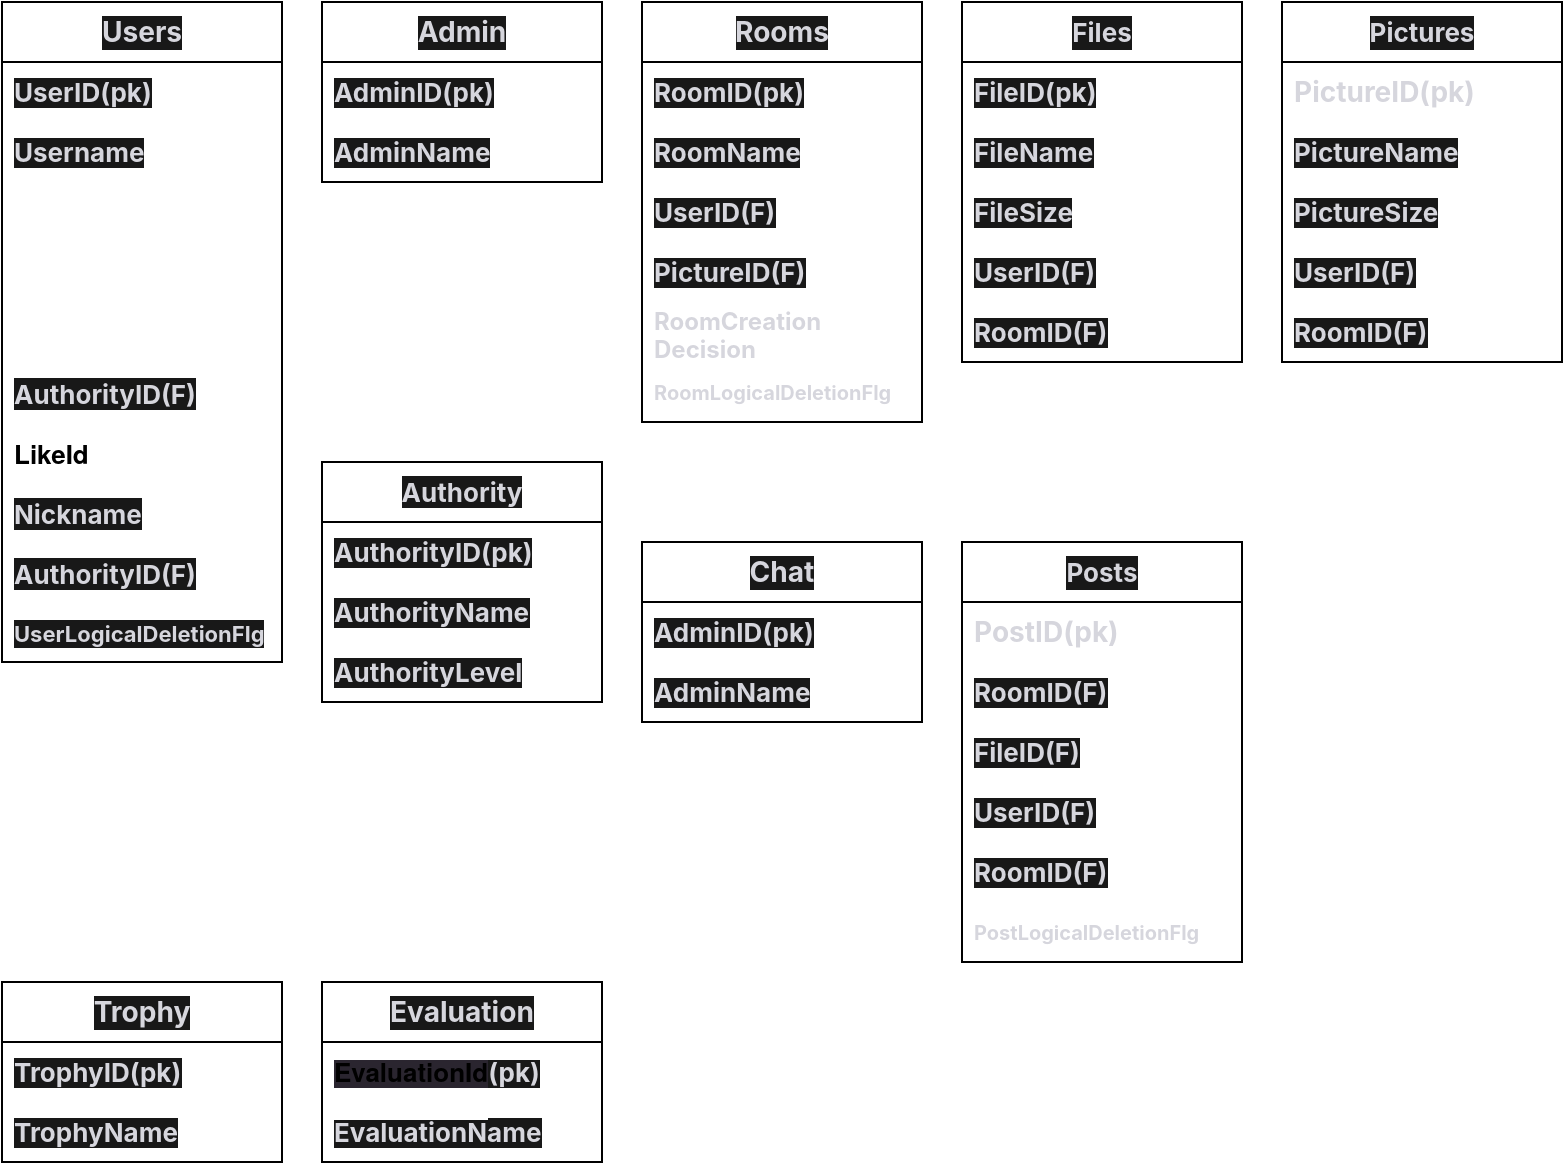 <mxfile>
    <diagram id="1aKDpMHRwP3hoVTJVf11" name="ページ1">
        <mxGraphModel dx="1264" dy="802" grid="1" gridSize="10" guides="1" tooltips="1" connect="1" arrows="1" fold="1" page="1" pageScale="1" pageWidth="827" pageHeight="1169" math="0" shadow="0">
            <root>
                <mxCell id="0"/>
                <mxCell id="1" parent="0"/>
                <mxCell id="10" value="&lt;h3 style=&quot;margin-top: 0px; margin-bottom: 0px; color: rgb(214, 214, 221); font-family: -apple-system, &amp;quot;system-ui&amp;quot;, &amp;quot;Hiragino Kaku Gothic Pro&amp;quot;, sans-serif; text-align: start; background-color: rgb(24, 24, 24);&quot;&gt;Users&lt;/h3&gt;" style="swimlane;fontStyle=0;childLayout=stackLayout;horizontal=1;startSize=30;horizontalStack=0;resizeParent=1;resizeParentMax=0;resizeLast=0;collapsible=1;marginBottom=0;whiteSpace=wrap;html=1;" parent="1" vertex="1">
                    <mxGeometry x="40" y="70" width="140" height="330" as="geometry"/>
                </mxCell>
                <mxCell id="11" value="&lt;span style=&quot;color: rgb(214, 214, 221); font-family: -apple-system, &amp;quot;system-ui&amp;quot;, &amp;quot;Hiragino Kaku Gothic Pro&amp;quot;, sans-serif; font-size: 13px; font-style: normal; font-variant-ligatures: normal; font-variant-caps: normal; font-weight: 700; letter-spacing: normal; orphans: 2; text-align: left; text-indent: 0px; text-transform: none; widows: 2; word-spacing: 0px; -webkit-text-stroke-width: 0px; background-color: rgb(24, 24, 24); text-decoration-thickness: initial; text-decoration-style: initial; text-decoration-color: initial;&quot;&gt;U&lt;/span&gt;&lt;span style=&quot;color: rgb(214, 214, 221); font-family: -apple-system, &amp;quot;system-ui&amp;quot;, &amp;quot;Hiragino Kaku Gothic Pro&amp;quot;, sans-serif; font-size: 13px; font-style: normal; font-variant-ligatures: normal; font-variant-caps: normal; font-weight: 700; letter-spacing: normal; orphans: 2; text-align: left; text-indent: 0px; text-transform: none; widows: 2; word-spacing: 0px; -webkit-text-stroke-width: 0px; background-color: rgb(24, 24, 24); text-decoration-thickness: initial; text-decoration-style: initial; text-decoration-color: initial;&quot;&gt;s&lt;/span&gt;&lt;span style=&quot;color: rgb(214, 214, 221); font-family: -apple-system, &amp;quot;system-ui&amp;quot;, &amp;quot;Hiragino Kaku Gothic Pro&amp;quot;, sans-serif; font-size: 13px; font-style: normal; font-variant-ligatures: normal; font-variant-caps: normal; font-weight: 700; letter-spacing: normal; orphans: 2; text-align: left; text-indent: 0px; text-transform: none; widows: 2; word-spacing: 0px; -webkit-text-stroke-width: 0px; background-color: rgb(24, 24, 24); text-decoration-thickness: initial; text-decoration-style: initial; text-decoration-color: initial;&quot;&gt;e&lt;/span&gt;&lt;span style=&quot;color: rgb(214, 214, 221); font-family: -apple-system, &amp;quot;system-ui&amp;quot;, &amp;quot;Hiragino Kaku Gothic Pro&amp;quot;, sans-serif; font-size: 13px; font-style: normal; font-variant-ligatures: normal; font-variant-caps: normal; font-weight: 700; letter-spacing: normal; orphans: 2; text-align: left; text-indent: 0px; text-transform: none; widows: 2; word-spacing: 0px; -webkit-text-stroke-width: 0px; background-color: rgb(24, 24, 24); text-decoration-thickness: initial; text-decoration-style: initial; text-decoration-color: initial;&quot;&gt;r&lt;/span&gt;&lt;span style=&quot;color: rgb(214, 214, 221); font-family: -apple-system, &amp;quot;system-ui&amp;quot;, &amp;quot;Hiragino Kaku Gothic Pro&amp;quot;, sans-serif; font-size: 13px; font-style: normal; font-variant-ligatures: normal; font-variant-caps: normal; font-weight: 700; letter-spacing: normal; orphans: 2; text-align: left; text-indent: 0px; text-transform: none; widows: 2; word-spacing: 0px; -webkit-text-stroke-width: 0px; background-color: rgb(24, 24, 24); text-decoration-thickness: initial; text-decoration-style: initial; text-decoration-color: initial;&quot;&gt;I&lt;/span&gt;&lt;span style=&quot;color: rgb(214, 214, 221); font-family: -apple-system, &amp;quot;system-ui&amp;quot;, &amp;quot;Hiragino Kaku Gothic Pro&amp;quot;, sans-serif; font-size: 13px; font-style: normal; font-variant-ligatures: normal; font-variant-caps: normal; font-weight: 700; letter-spacing: normal; orphans: 2; text-align: left; text-indent: 0px; text-transform: none; widows: 2; word-spacing: 0px; -webkit-text-stroke-width: 0px; background-color: rgb(24, 24, 24); text-decoration-thickness: initial; text-decoration-style: initial; text-decoration-color: initial;&quot;&gt;D(pk)&lt;/span&gt;" style="text;strokeColor=none;fillColor=none;align=left;verticalAlign=middle;spacingLeft=4;spacingRight=4;overflow=hidden;points=[[0,0.5],[1,0.5]];portConstraint=eastwest;rotatable=0;whiteSpace=wrap;html=1;" parent="10" vertex="1">
                    <mxGeometry y="30" width="140" height="30" as="geometry"/>
                </mxCell>
                <mxCell id="12" value="&lt;span style=&quot;color: rgb(214, 214, 221); font-family: -apple-system, &amp;quot;system-ui&amp;quot;, &amp;quot;Hiragino Kaku Gothic Pro&amp;quot;, sans-serif; font-size: 13px; font-weight: 700; background-color: rgb(24, 24, 24);&quot;&gt;U&lt;/span&gt;&lt;span style=&quot;color: rgb(214, 214, 221); font-family: -apple-system, &amp;quot;system-ui&amp;quot;, &amp;quot;Hiragino Kaku Gothic Pro&amp;quot;, sans-serif; font-size: 13px; font-weight: 700; background-color: rgb(24, 24, 24);&quot;&gt;s&lt;/span&gt;&lt;span style=&quot;color: rgb(214, 214, 221); font-family: -apple-system, &amp;quot;system-ui&amp;quot;, &amp;quot;Hiragino Kaku Gothic Pro&amp;quot;, sans-serif; font-size: 13px; font-weight: 700; background-color: rgb(24, 24, 24);&quot;&gt;e&lt;/span&gt;&lt;span style=&quot;color: rgb(214, 214, 221); font-family: -apple-system, &amp;quot;system-ui&amp;quot;, &amp;quot;Hiragino Kaku Gothic Pro&amp;quot;, sans-serif; font-size: 13px; font-weight: 700; background-color: rgb(24, 24, 24);&quot;&gt;r&lt;/span&gt;&lt;span style=&quot;color: rgb(214, 214, 221); font-family: -apple-system, &amp;quot;system-ui&amp;quot;, &amp;quot;Hiragino Kaku Gothic Pro&amp;quot;, sans-serif; font-size: 13px; font-weight: 700; background-color: rgb(24, 24, 24);&quot;&gt;n&lt;/span&gt;&lt;span style=&quot;color: rgb(214, 214, 221); font-family: -apple-system, &amp;quot;system-ui&amp;quot;, &amp;quot;Hiragino Kaku Gothic Pro&amp;quot;, sans-serif; font-size: 13px; font-weight: 700; background-color: rgb(24, 24, 24);&quot;&gt;a&lt;/span&gt;&lt;span style=&quot;color: rgb(214, 214, 221); font-family: -apple-system, &amp;quot;system-ui&amp;quot;, &amp;quot;Hiragino Kaku Gothic Pro&amp;quot;, sans-serif; font-size: 13px; font-weight: 700; background-color: rgb(24, 24, 24);&quot;&gt;m&lt;/span&gt;&lt;span style=&quot;color: rgb(214, 214, 221); font-family: -apple-system, &amp;quot;system-ui&amp;quot;, &amp;quot;Hiragino Kaku Gothic Pro&amp;quot;, sans-serif; font-size: 13px; font-weight: 700; background-color: rgb(24, 24, 24);&quot;&gt;e&lt;/span&gt;" style="text;strokeColor=none;fillColor=none;align=left;verticalAlign=middle;spacingLeft=4;spacingRight=4;overflow=hidden;points=[[0,0.5],[1,0.5]];portConstraint=eastwest;rotatable=0;whiteSpace=wrap;html=1;" parent="10" vertex="1">
                    <mxGeometry y="60" width="140" height="30" as="geometry"/>
                </mxCell>
                <mxCell id="18" value="&lt;p style=&quot;margin: 0px; font-variant-numeric: normal; font-variant-east-asian: normal; font-variant-alternates: normal; font-kerning: auto; font-optical-sizing: auto; font-feature-settings: normal; font-variation-settings: normal; font-stretch: normal; font-size: 13px; line-height: normal; font-family: &amp;quot;Helvetica Neue&amp;quot;;&quot; class=&quot;p1&quot;&gt;&lt;b style=&quot;&quot;&gt;&lt;font color=&quot;#ffffff&quot;&gt;Email&lt;/font&gt;&lt;/b&gt;&lt;/p&gt;" style="text;strokeColor=none;fillColor=none;align=left;verticalAlign=middle;spacingLeft=4;spacingRight=4;overflow=hidden;points=[[0,0.5],[1,0.5]];portConstraint=eastwest;rotatable=0;whiteSpace=wrap;html=1;" parent="10" vertex="1">
                    <mxGeometry y="90" width="140" height="30" as="geometry"/>
                </mxCell>
                <mxCell id="13" value="&lt;p style=&quot;margin: 0px; font-variant-numeric: normal; font-variant-east-asian: normal; font-variant-alternates: normal; font-kerning: auto; font-optical-sizing: auto; font-feature-settings: normal; font-variation-settings: normal; font-stretch: normal; font-size: 13px; line-height: normal; font-family: &amp;quot;Helvetica Neue&amp;quot;;&quot; class=&quot;p1&quot;&gt;&lt;b style=&quot;&quot;&gt;&lt;font color=&quot;#ffffff&quot;&gt;AdminID(F)&lt;/font&gt;&lt;/b&gt;&lt;/p&gt;" style="text;strokeColor=none;fillColor=none;align=left;verticalAlign=middle;spacingLeft=4;spacingRight=4;overflow=hidden;points=[[0,0.5],[1,0.5]];portConstraint=eastwest;rotatable=0;whiteSpace=wrap;html=1;" parent="10" vertex="1">
                    <mxGeometry y="120" width="140" height="30" as="geometry"/>
                </mxCell>
                <mxCell id="34" value="&lt;p style=&quot;margin: 0px; font-variant-numeric: normal; font-variant-east-asian: normal; font-variant-alternates: normal; font-kerning: auto; font-optical-sizing: auto; font-feature-settings: normal; font-variation-settings: normal; font-stretch: normal; font-size: 13px; line-height: normal; font-family: &amp;quot;Helvetica Neue&amp;quot;;&quot; class=&quot;p1&quot;&gt;&lt;font color=&quot;#ffffff&quot;&gt;&lt;b&gt;RoomID(F)&lt;/b&gt;&lt;/font&gt;&lt;/p&gt;" style="text;strokeColor=none;fillColor=none;align=left;verticalAlign=middle;spacingLeft=4;spacingRight=4;overflow=hidden;points=[[0,0.5],[1,0.5]];portConstraint=eastwest;rotatable=0;whiteSpace=wrap;html=1;" parent="10" vertex="1">
                    <mxGeometry y="150" width="140" height="30" as="geometry"/>
                </mxCell>
                <mxCell id="53" value="&lt;p style=&quot;margin: 0px; font-variant-numeric: normal; font-variant-east-asian: normal; font-variant-alternates: normal; font-kerning: auto; font-optical-sizing: auto; font-feature-settings: normal; font-variation-settings: normal; font-stretch: normal; font-size: 13px; line-height: normal; font-family: &amp;quot;Helvetica Neue&amp;quot;;&quot; class=&quot;p1&quot;&gt;&lt;span style=&quot;color: rgb(214, 214, 221); font-family: -apple-system, &amp;quot;system-ui&amp;quot;, &amp;quot;Hiragino Kaku Gothic Pro&amp;quot;, sans-serif; font-weight: 700; background-color: rgb(24, 24, 24);&quot;&gt;A&lt;/span&gt;&lt;span style=&quot;color: rgb(214, 214, 221); font-family: -apple-system, &amp;quot;system-ui&amp;quot;, &amp;quot;Hiragino Kaku Gothic Pro&amp;quot;, sans-serif; font-weight: 700; background-color: rgb(24, 24, 24);&quot;&gt;u&lt;/span&gt;&lt;span style=&quot;color: rgb(214, 214, 221); font-family: -apple-system, &amp;quot;system-ui&amp;quot;, &amp;quot;Hiragino Kaku Gothic Pro&amp;quot;, sans-serif; font-weight: 700; background-color: rgb(24, 24, 24);&quot;&gt;t&lt;/span&gt;&lt;span style=&quot;color: rgb(214, 214, 221); font-family: -apple-system, &amp;quot;system-ui&amp;quot;, &amp;quot;Hiragino Kaku Gothic Pro&amp;quot;, sans-serif; font-weight: 700; background-color: rgb(24, 24, 24);&quot;&gt;h&lt;/span&gt;&lt;span style=&quot;color: rgb(214, 214, 221); font-family: -apple-system, &amp;quot;system-ui&amp;quot;, &amp;quot;Hiragino Kaku Gothic Pro&amp;quot;, sans-serif; font-weight: 700; background-color: rgb(24, 24, 24);&quot;&gt;o&lt;/span&gt;&lt;span style=&quot;color: rgb(214, 214, 221); font-family: -apple-system, &amp;quot;system-ui&amp;quot;, &amp;quot;Hiragino Kaku Gothic Pro&amp;quot;, sans-serif; font-weight: 700; background-color: rgb(24, 24, 24);&quot;&gt;r&lt;/span&gt;&lt;span style=&quot;color: rgb(214, 214, 221); font-family: -apple-system, &amp;quot;system-ui&amp;quot;, &amp;quot;Hiragino Kaku Gothic Pro&amp;quot;, sans-serif; font-weight: 700; background-color: rgb(24, 24, 24);&quot;&gt;i&lt;/span&gt;&lt;span style=&quot;color: rgb(214, 214, 221); font-family: -apple-system, &amp;quot;system-ui&amp;quot;, &amp;quot;Hiragino Kaku Gothic Pro&amp;quot;, sans-serif; font-weight: 700; background-color: rgb(24, 24, 24);&quot;&gt;t&lt;/span&gt;&lt;span style=&quot;color: rgb(214, 214, 221); font-family: -apple-system, &amp;quot;system-ui&amp;quot;, &amp;quot;Hiragino Kaku Gothic Pro&amp;quot;, sans-serif; font-weight: 700; background-color: rgb(24, 24, 24);&quot;&gt;y&lt;/span&gt;&lt;span style=&quot;color: rgb(214, 214, 221); font-family: -apple-system, &amp;quot;system-ui&amp;quot;, &amp;quot;Hiragino Kaku Gothic Pro&amp;quot;, sans-serif; font-weight: 700; background-color: rgb(24, 24, 24);&quot;&gt;I&lt;/span&gt;&lt;span style=&quot;color: rgb(214, 214, 221); font-family: -apple-system, &amp;quot;system-ui&amp;quot;, &amp;quot;Hiragino Kaku Gothic Pro&amp;quot;, sans-serif; font-weight: 700; background-color: rgb(24, 24, 24);&quot;&gt;D(F)&lt;/span&gt;&lt;br&gt;&lt;/p&gt;" style="text;strokeColor=none;fillColor=none;align=left;verticalAlign=middle;spacingLeft=4;spacingRight=4;overflow=hidden;points=[[0,0.5],[1,0.5]];portConstraint=eastwest;rotatable=0;whiteSpace=wrap;html=1;" parent="10" vertex="1">
                    <mxGeometry y="180" width="140" height="30" as="geometry"/>
                </mxCell>
                <mxCell id="54" value="&lt;p style=&quot;margin: 0px; font-variant-numeric: normal; font-variant-east-asian: normal; font-variant-alternates: normal; font-kerning: auto; font-optical-sizing: auto; font-feature-settings: normal; font-variation-settings: normal; font-stretch: normal; font-size: 13px; line-height: normal; font-family: &amp;quot;Helvetica Neue&amp;quot;;&quot; class=&quot;p1&quot;&gt;LikeId&lt;/p&gt;" style="text;strokeColor=none;fillColor=none;align=left;verticalAlign=middle;spacingLeft=4;spacingRight=4;overflow=hidden;points=[[0,0.5],[1,0.5]];portConstraint=eastwest;rotatable=0;whiteSpace=wrap;html=1;fontStyle=1" parent="10" vertex="1">
                    <mxGeometry y="210" width="140" height="30" as="geometry"/>
                </mxCell>
                <mxCell id="55" value="&lt;p style=&quot;margin: 0px; font-variant-numeric: normal; font-variant-east-asian: normal; font-variant-alternates: normal; font-kerning: auto; font-optical-sizing: auto; font-feature-settings: normal; font-variation-settings: normal; font-stretch: normal; font-size: 13px; line-height: normal;&quot; class=&quot;p1&quot;&gt;&lt;font face=&quot;-apple-system, system-ui, Hiragino Kaku Gothic Pro, sans-serif&quot; color=&quot;#d6d6dd&quot;&gt;&lt;span style=&quot;background-color: rgb(24, 24, 24);&quot;&gt;&lt;b&gt;Nickname&lt;/b&gt;&lt;/span&gt;&lt;/font&gt;&lt;/p&gt;" style="text;strokeColor=none;fillColor=none;align=left;verticalAlign=middle;spacingLeft=4;spacingRight=4;overflow=hidden;points=[[0,0.5],[1,0.5]];portConstraint=eastwest;rotatable=0;whiteSpace=wrap;html=1;" parent="10" vertex="1">
                    <mxGeometry y="240" width="140" height="30" as="geometry"/>
                </mxCell>
                <mxCell id="56" value="&lt;p style=&quot;margin: 0px; font-variant-numeric: normal; font-variant-east-asian: normal; font-variant-alternates: normal; font-kerning: auto; font-optical-sizing: auto; font-feature-settings: normal; font-variation-settings: normal; font-stretch: normal; font-size: 13px; line-height: normal; font-family: &amp;quot;Helvetica Neue&amp;quot;;&quot; class=&quot;p1&quot;&gt;&lt;span style=&quot;color: rgb(214, 214, 221); font-family: -apple-system, &amp;quot;system-ui&amp;quot;, &amp;quot;Hiragino Kaku Gothic Pro&amp;quot;, sans-serif; font-weight: 700; background-color: rgb(24, 24, 24);&quot;&gt;A&lt;/span&gt;&lt;span style=&quot;color: rgb(214, 214, 221); font-family: -apple-system, &amp;quot;system-ui&amp;quot;, &amp;quot;Hiragino Kaku Gothic Pro&amp;quot;, sans-serif; font-weight: 700; background-color: rgb(24, 24, 24);&quot;&gt;u&lt;/span&gt;&lt;span style=&quot;color: rgb(214, 214, 221); font-family: -apple-system, &amp;quot;system-ui&amp;quot;, &amp;quot;Hiragino Kaku Gothic Pro&amp;quot;, sans-serif; font-weight: 700; background-color: rgb(24, 24, 24);&quot;&gt;t&lt;/span&gt;&lt;span style=&quot;color: rgb(214, 214, 221); font-family: -apple-system, &amp;quot;system-ui&amp;quot;, &amp;quot;Hiragino Kaku Gothic Pro&amp;quot;, sans-serif; font-weight: 700; background-color: rgb(24, 24, 24);&quot;&gt;h&lt;/span&gt;&lt;span style=&quot;color: rgb(214, 214, 221); font-family: -apple-system, &amp;quot;system-ui&amp;quot;, &amp;quot;Hiragino Kaku Gothic Pro&amp;quot;, sans-serif; font-weight: 700; background-color: rgb(24, 24, 24);&quot;&gt;o&lt;/span&gt;&lt;span style=&quot;color: rgb(214, 214, 221); font-family: -apple-system, &amp;quot;system-ui&amp;quot;, &amp;quot;Hiragino Kaku Gothic Pro&amp;quot;, sans-serif; font-weight: 700; background-color: rgb(24, 24, 24);&quot;&gt;r&lt;/span&gt;&lt;span style=&quot;color: rgb(214, 214, 221); font-family: -apple-system, &amp;quot;system-ui&amp;quot;, &amp;quot;Hiragino Kaku Gothic Pro&amp;quot;, sans-serif; font-weight: 700; background-color: rgb(24, 24, 24);&quot;&gt;i&lt;/span&gt;&lt;span style=&quot;color: rgb(214, 214, 221); font-family: -apple-system, &amp;quot;system-ui&amp;quot;, &amp;quot;Hiragino Kaku Gothic Pro&amp;quot;, sans-serif; font-weight: 700; background-color: rgb(24, 24, 24);&quot;&gt;t&lt;/span&gt;&lt;span style=&quot;color: rgb(214, 214, 221); font-family: -apple-system, &amp;quot;system-ui&amp;quot;, &amp;quot;Hiragino Kaku Gothic Pro&amp;quot;, sans-serif; font-weight: 700; background-color: rgb(24, 24, 24);&quot;&gt;y&lt;/span&gt;&lt;span style=&quot;color: rgb(214, 214, 221); font-family: -apple-system, &amp;quot;system-ui&amp;quot;, &amp;quot;Hiragino Kaku Gothic Pro&amp;quot;, sans-serif; font-weight: 700; background-color: rgb(24, 24, 24);&quot;&gt;I&lt;/span&gt;&lt;span style=&quot;color: rgb(214, 214, 221); font-family: -apple-system, &amp;quot;system-ui&amp;quot;, &amp;quot;Hiragino Kaku Gothic Pro&amp;quot;, sans-serif; font-weight: 700; background-color: rgb(24, 24, 24);&quot;&gt;D(F)&lt;/span&gt;&lt;br&gt;&lt;/p&gt;" style="text;strokeColor=none;fillColor=none;align=left;verticalAlign=middle;spacingLeft=4;spacingRight=4;overflow=hidden;points=[[0,0.5],[1,0.5]];portConstraint=eastwest;rotatable=0;whiteSpace=wrap;html=1;" parent="10" vertex="1">
                    <mxGeometry y="270" width="140" height="30" as="geometry"/>
                </mxCell>
                <mxCell id="35" value="&lt;p style=&quot;margin: 0px; font-variant-numeric: normal; font-variant-east-asian: normal; font-variant-alternates: normal; font-kerning: auto; font-optical-sizing: auto; font-feature-settings: normal; font-variation-settings: normal; font-stretch: normal; line-height: normal;&quot; class=&quot;p1&quot;&gt;&lt;font style=&quot;font-size: 11px;&quot; face=&quot;-apple-system, system-ui, Hiragino Kaku Gothic Pro, sans-serif&quot; color=&quot;#d6d6dd&quot;&gt;&lt;span style=&quot;background-color: rgb(24, 24, 24);&quot;&gt;&lt;b style=&quot;&quot;&gt;UserLogicalDeletionFlg&lt;/b&gt;&lt;/span&gt;&lt;/font&gt;&lt;/p&gt;" style="text;strokeColor=none;fillColor=none;align=left;verticalAlign=middle;spacingLeft=4;spacingRight=4;overflow=hidden;points=[[0,0.5],[1,0.5]];portConstraint=eastwest;rotatable=0;whiteSpace=wrap;html=1;" parent="10" vertex="1">
                    <mxGeometry y="300" width="140" height="30" as="geometry"/>
                </mxCell>
                <mxCell id="14" value="&lt;span style=&quot;color: rgb(214, 214, 221); font-family: -apple-system, &amp;quot;system-ui&amp;quot;, &amp;quot;Hiragino Kaku Gothic Pro&amp;quot;, sans-serif; font-size: 13px; font-weight: 700; text-align: left; background-color: rgb(24, 24, 24);&quot;&gt;A&lt;/span&gt;&lt;span style=&quot;color: rgb(214, 214, 221); font-family: -apple-system, &amp;quot;system-ui&amp;quot;, &amp;quot;Hiragino Kaku Gothic Pro&amp;quot;, sans-serif; font-size: 13px; font-weight: 700; text-align: left; background-color: rgb(24, 24, 24);&quot;&gt;u&lt;/span&gt;&lt;span style=&quot;color: rgb(214, 214, 221); font-family: -apple-system, &amp;quot;system-ui&amp;quot;, &amp;quot;Hiragino Kaku Gothic Pro&amp;quot;, sans-serif; font-size: 13px; font-weight: 700; text-align: left; background-color: rgb(24, 24, 24);&quot;&gt;t&lt;/span&gt;&lt;span style=&quot;color: rgb(214, 214, 221); font-family: -apple-system, &amp;quot;system-ui&amp;quot;, &amp;quot;Hiragino Kaku Gothic Pro&amp;quot;, sans-serif; font-size: 13px; font-weight: 700; text-align: left; background-color: rgb(24, 24, 24);&quot;&gt;h&lt;/span&gt;&lt;span style=&quot;color: rgb(214, 214, 221); font-family: -apple-system, &amp;quot;system-ui&amp;quot;, &amp;quot;Hiragino Kaku Gothic Pro&amp;quot;, sans-serif; font-size: 13px; font-weight: 700; text-align: left; background-color: rgb(24, 24, 24);&quot;&gt;o&lt;/span&gt;&lt;span style=&quot;color: rgb(214, 214, 221); font-family: -apple-system, &amp;quot;system-ui&amp;quot;, &amp;quot;Hiragino Kaku Gothic Pro&amp;quot;, sans-serif; font-size: 13px; font-weight: 700; text-align: left; background-color: rgb(24, 24, 24);&quot;&gt;r&lt;/span&gt;&lt;span style=&quot;color: rgb(214, 214, 221); font-family: -apple-system, &amp;quot;system-ui&amp;quot;, &amp;quot;Hiragino Kaku Gothic Pro&amp;quot;, sans-serif; font-size: 13px; font-weight: 700; text-align: left; background-color: rgb(24, 24, 24);&quot;&gt;i&lt;/span&gt;&lt;span style=&quot;color: rgb(214, 214, 221); font-family: -apple-system, &amp;quot;system-ui&amp;quot;, &amp;quot;Hiragino Kaku Gothic Pro&amp;quot;, sans-serif; font-size: 13px; font-weight: 700; text-align: left; background-color: rgb(24, 24, 24);&quot;&gt;t&lt;/span&gt;&lt;span style=&quot;color: rgb(214, 214, 221); font-family: -apple-system, &amp;quot;system-ui&amp;quot;, &amp;quot;Hiragino Kaku Gothic Pro&amp;quot;, sans-serif; font-size: 13px; font-weight: 700; text-align: left; background-color: rgb(24, 24, 24);&quot;&gt;y&lt;/span&gt;" style="swimlane;fontStyle=0;childLayout=stackLayout;horizontal=1;startSize=30;horizontalStack=0;resizeParent=1;resizeParentMax=0;resizeLast=0;collapsible=1;marginBottom=0;whiteSpace=wrap;html=1;" parent="1" vertex="1">
                    <mxGeometry x="200" y="300" width="140" height="120" as="geometry"/>
                </mxCell>
                <mxCell id="16" value="&lt;span style=&quot;color: rgb(214, 214, 221); font-family: -apple-system, &amp;quot;system-ui&amp;quot;, &amp;quot;Hiragino Kaku Gothic Pro&amp;quot;, sans-serif; font-size: 13px; font-weight: 700; background-color: rgb(24, 24, 24);&quot;&gt;A&lt;/span&gt;&lt;span style=&quot;color: rgb(214, 214, 221); font-family: -apple-system, &amp;quot;system-ui&amp;quot;, &amp;quot;Hiragino Kaku Gothic Pro&amp;quot;, sans-serif; font-size: 13px; font-weight: 700; background-color: rgb(24, 24, 24);&quot;&gt;u&lt;/span&gt;&lt;span style=&quot;color: rgb(214, 214, 221); font-family: -apple-system, &amp;quot;system-ui&amp;quot;, &amp;quot;Hiragino Kaku Gothic Pro&amp;quot;, sans-serif; font-size: 13px; font-weight: 700; background-color: rgb(24, 24, 24);&quot;&gt;t&lt;/span&gt;&lt;span style=&quot;color: rgb(214, 214, 221); font-family: -apple-system, &amp;quot;system-ui&amp;quot;, &amp;quot;Hiragino Kaku Gothic Pro&amp;quot;, sans-serif; font-size: 13px; font-weight: 700; background-color: rgb(24, 24, 24);&quot;&gt;h&lt;/span&gt;&lt;span style=&quot;color: rgb(214, 214, 221); font-family: -apple-system, &amp;quot;system-ui&amp;quot;, &amp;quot;Hiragino Kaku Gothic Pro&amp;quot;, sans-serif; font-size: 13px; font-weight: 700; background-color: rgb(24, 24, 24);&quot;&gt;o&lt;/span&gt;&lt;span style=&quot;color: rgb(214, 214, 221); font-family: -apple-system, &amp;quot;system-ui&amp;quot;, &amp;quot;Hiragino Kaku Gothic Pro&amp;quot;, sans-serif; font-size: 13px; font-weight: 700; background-color: rgb(24, 24, 24);&quot;&gt;r&lt;/span&gt;&lt;span style=&quot;color: rgb(214, 214, 221); font-family: -apple-system, &amp;quot;system-ui&amp;quot;, &amp;quot;Hiragino Kaku Gothic Pro&amp;quot;, sans-serif; font-size: 13px; font-weight: 700; background-color: rgb(24, 24, 24);&quot;&gt;i&lt;/span&gt;&lt;span style=&quot;color: rgb(214, 214, 221); font-family: -apple-system, &amp;quot;system-ui&amp;quot;, &amp;quot;Hiragino Kaku Gothic Pro&amp;quot;, sans-serif; font-size: 13px; font-weight: 700; background-color: rgb(24, 24, 24);&quot;&gt;t&lt;/span&gt;&lt;span style=&quot;color: rgb(214, 214, 221); font-family: -apple-system, &amp;quot;system-ui&amp;quot;, &amp;quot;Hiragino Kaku Gothic Pro&amp;quot;, sans-serif; font-size: 13px; font-weight: 700; background-color: rgb(24, 24, 24);&quot;&gt;y&lt;/span&gt;&lt;span style=&quot;color: rgb(214, 214, 221); font-family: -apple-system, &amp;quot;system-ui&amp;quot;, &amp;quot;Hiragino Kaku Gothic Pro&amp;quot;, sans-serif; font-size: 13px; font-weight: 700; background-color: rgb(24, 24, 24);&quot;&gt;I&lt;/span&gt;&lt;span style=&quot;color: rgb(214, 214, 221); font-family: -apple-system, &amp;quot;system-ui&amp;quot;, &amp;quot;Hiragino Kaku Gothic Pro&amp;quot;, sans-serif; font-size: 13px; font-weight: 700; background-color: rgb(24, 24, 24);&quot;&gt;D&lt;/span&gt;&lt;span style=&quot;color: rgb(214, 214, 221); font-family: -apple-system, &amp;quot;system-ui&amp;quot;, &amp;quot;Hiragino Kaku Gothic Pro&amp;quot;, sans-serif; font-size: 13px; font-weight: 700; background-color: rgb(24, 24, 24);&quot;&gt;(pk)&lt;/span&gt;" style="text;strokeColor=none;fillColor=none;align=left;verticalAlign=middle;spacingLeft=4;spacingRight=4;overflow=hidden;points=[[0,0.5],[1,0.5]];portConstraint=eastwest;rotatable=0;whiteSpace=wrap;html=1;" parent="14" vertex="1">
                    <mxGeometry y="30" width="140" height="30" as="geometry"/>
                </mxCell>
                <mxCell id="15" value="&lt;span style=&quot;color: rgb(214, 214, 221); font-family: -apple-system, &amp;quot;system-ui&amp;quot;, &amp;quot;Hiragino Kaku Gothic Pro&amp;quot;, sans-serif; font-size: 13px; font-weight: 700; background-color: rgb(24, 24, 24);&quot;&gt;A&lt;/span&gt;&lt;span style=&quot;color: rgb(214, 214, 221); font-family: -apple-system, &amp;quot;system-ui&amp;quot;, &amp;quot;Hiragino Kaku Gothic Pro&amp;quot;, sans-serif; font-size: 13px; font-weight: 700; background-color: rgb(24, 24, 24);&quot;&gt;u&lt;/span&gt;&lt;span style=&quot;color: rgb(214, 214, 221); font-family: -apple-system, &amp;quot;system-ui&amp;quot;, &amp;quot;Hiragino Kaku Gothic Pro&amp;quot;, sans-serif; font-size: 13px; font-weight: 700; background-color: rgb(24, 24, 24);&quot;&gt;t&lt;/span&gt;&lt;span style=&quot;color: rgb(214, 214, 221); font-family: -apple-system, &amp;quot;system-ui&amp;quot;, &amp;quot;Hiragino Kaku Gothic Pro&amp;quot;, sans-serif; font-size: 13px; font-weight: 700; background-color: rgb(24, 24, 24);&quot;&gt;h&lt;/span&gt;&lt;span style=&quot;color: rgb(214, 214, 221); font-family: -apple-system, &amp;quot;system-ui&amp;quot;, &amp;quot;Hiragino Kaku Gothic Pro&amp;quot;, sans-serif; font-size: 13px; font-weight: 700; background-color: rgb(24, 24, 24);&quot;&gt;o&lt;/span&gt;&lt;span style=&quot;color: rgb(214, 214, 221); font-family: -apple-system, &amp;quot;system-ui&amp;quot;, &amp;quot;Hiragino Kaku Gothic Pro&amp;quot;, sans-serif; font-size: 13px; font-weight: 700; background-color: rgb(24, 24, 24);&quot;&gt;r&lt;/span&gt;&lt;span style=&quot;color: rgb(214, 214, 221); font-family: -apple-system, &amp;quot;system-ui&amp;quot;, &amp;quot;Hiragino Kaku Gothic Pro&amp;quot;, sans-serif; font-size: 13px; font-weight: 700; background-color: rgb(24, 24, 24);&quot;&gt;i&lt;/span&gt;&lt;span style=&quot;color: rgb(214, 214, 221); font-family: -apple-system, &amp;quot;system-ui&amp;quot;, &amp;quot;Hiragino Kaku Gothic Pro&amp;quot;, sans-serif; font-size: 13px; font-weight: 700; background-color: rgb(24, 24, 24);&quot;&gt;t&lt;/span&gt;&lt;span style=&quot;color: rgb(214, 214, 221); font-family: -apple-system, &amp;quot;system-ui&amp;quot;, &amp;quot;Hiragino Kaku Gothic Pro&amp;quot;, sans-serif; font-size: 13px; font-weight: 700; background-color: rgb(24, 24, 24);&quot;&gt;yName&lt;/span&gt;" style="text;strokeColor=none;fillColor=none;align=left;verticalAlign=middle;spacingLeft=4;spacingRight=4;overflow=hidden;points=[[0,0.5],[1,0.5]];portConstraint=eastwest;rotatable=0;whiteSpace=wrap;html=1;" parent="14" vertex="1">
                    <mxGeometry y="60" width="140" height="30" as="geometry"/>
                </mxCell>
                <mxCell id="51" value="&lt;span style=&quot;color: rgb(214, 214, 221); font-family: -apple-system, &amp;quot;system-ui&amp;quot;, &amp;quot;Hiragino Kaku Gothic Pro&amp;quot;, sans-serif; font-size: 13px; font-weight: 700; background-color: rgb(24, 24, 24);&quot;&gt;A&lt;/span&gt;&lt;span style=&quot;color: rgb(214, 214, 221); font-family: -apple-system, &amp;quot;system-ui&amp;quot;, &amp;quot;Hiragino Kaku Gothic Pro&amp;quot;, sans-serif; font-size: 13px; font-weight: 700; background-color: rgb(24, 24, 24);&quot;&gt;u&lt;/span&gt;&lt;span style=&quot;color: rgb(214, 214, 221); font-family: -apple-system, &amp;quot;system-ui&amp;quot;, &amp;quot;Hiragino Kaku Gothic Pro&amp;quot;, sans-serif; font-size: 13px; font-weight: 700; background-color: rgb(24, 24, 24);&quot;&gt;t&lt;/span&gt;&lt;span style=&quot;color: rgb(214, 214, 221); font-family: -apple-system, &amp;quot;system-ui&amp;quot;, &amp;quot;Hiragino Kaku Gothic Pro&amp;quot;, sans-serif; font-size: 13px; font-weight: 700; background-color: rgb(24, 24, 24);&quot;&gt;h&lt;/span&gt;&lt;span style=&quot;color: rgb(214, 214, 221); font-family: -apple-system, &amp;quot;system-ui&amp;quot;, &amp;quot;Hiragino Kaku Gothic Pro&amp;quot;, sans-serif; font-size: 13px; font-weight: 700; background-color: rgb(24, 24, 24);&quot;&gt;o&lt;/span&gt;&lt;span style=&quot;color: rgb(214, 214, 221); font-family: -apple-system, &amp;quot;system-ui&amp;quot;, &amp;quot;Hiragino Kaku Gothic Pro&amp;quot;, sans-serif; font-size: 13px; font-weight: 700; background-color: rgb(24, 24, 24);&quot;&gt;r&lt;/span&gt;&lt;span style=&quot;color: rgb(214, 214, 221); font-family: -apple-system, &amp;quot;system-ui&amp;quot;, &amp;quot;Hiragino Kaku Gothic Pro&amp;quot;, sans-serif; font-size: 13px; font-weight: 700; background-color: rgb(24, 24, 24);&quot;&gt;i&lt;/span&gt;&lt;span style=&quot;color: rgb(214, 214, 221); font-family: -apple-system, &amp;quot;system-ui&amp;quot;, &amp;quot;Hiragino Kaku Gothic Pro&amp;quot;, sans-serif; font-size: 13px; font-weight: 700; background-color: rgb(24, 24, 24);&quot;&gt;t&lt;/span&gt;&lt;span style=&quot;color: rgb(214, 214, 221); font-family: -apple-system, &amp;quot;system-ui&amp;quot;, &amp;quot;Hiragino Kaku Gothic Pro&amp;quot;, sans-serif; font-size: 13px; font-weight: 700; background-color: rgb(24, 24, 24);&quot;&gt;y&lt;/span&gt;&lt;span style=&quot;color: rgb(214, 214, 221); font-family: -apple-system, &amp;quot;system-ui&amp;quot;, &amp;quot;Hiragino Kaku Gothic Pro&amp;quot;, sans-serif; font-size: 13px; font-weight: 700; background-color: rgb(24, 24, 24);&quot;&gt;L&lt;/span&gt;&lt;span style=&quot;color: rgb(214, 214, 221); font-family: -apple-system, &amp;quot;system-ui&amp;quot;, &amp;quot;Hiragino Kaku Gothic Pro&amp;quot;, sans-serif; font-size: 13px; font-weight: 700; background-color: rgb(24, 24, 24);&quot;&gt;e&lt;/span&gt;&lt;span style=&quot;color: rgb(214, 214, 221); font-family: -apple-system, &amp;quot;system-ui&amp;quot;, &amp;quot;Hiragino Kaku Gothic Pro&amp;quot;, sans-serif; font-size: 13px; font-weight: 700; background-color: rgb(24, 24, 24);&quot;&gt;v&lt;/span&gt;&lt;span style=&quot;color: rgb(214, 214, 221); font-family: -apple-system, &amp;quot;system-ui&amp;quot;, &amp;quot;Hiragino Kaku Gothic Pro&amp;quot;, sans-serif; font-size: 13px; font-weight: 700; background-color: rgb(24, 24, 24);&quot;&gt;e&lt;/span&gt;&lt;span style=&quot;color: rgb(214, 214, 221); font-family: -apple-system, &amp;quot;system-ui&amp;quot;, &amp;quot;Hiragino Kaku Gothic Pro&amp;quot;, sans-serif; font-size: 13px; font-weight: 700; background-color: rgb(24, 24, 24);&quot;&gt;l&lt;/span&gt;" style="text;strokeColor=none;fillColor=none;align=left;verticalAlign=middle;spacingLeft=4;spacingRight=4;overflow=hidden;points=[[0,0.5],[1,0.5]];portConstraint=eastwest;rotatable=0;whiteSpace=wrap;html=1;" parent="14" vertex="1">
                    <mxGeometry y="90" width="140" height="30" as="geometry"/>
                </mxCell>
                <mxCell id="29" value="&lt;h3 style=&quot;margin-top: 0px; margin-bottom: 0px; color: rgb(214, 214, 221); font-family: -apple-system, &amp;quot;system-ui&amp;quot;, &amp;quot;Hiragino Kaku Gothic Pro&amp;quot;, sans-serif; text-align: start; background-color: rgb(24, 24, 24);&quot;&gt;Admin&lt;/h3&gt;" style="swimlane;fontStyle=0;childLayout=stackLayout;horizontal=1;startSize=30;horizontalStack=0;resizeParent=1;resizeParentMax=0;resizeLast=0;collapsible=1;marginBottom=0;whiteSpace=wrap;html=1;" parent="1" vertex="1">
                    <mxGeometry x="200" y="70" width="140" height="90" as="geometry"/>
                </mxCell>
                <mxCell id="30" value="&lt;span style=&quot;color: rgb(214, 214, 221); font-family: -apple-system, &amp;quot;system-ui&amp;quot;, &amp;quot;Hiragino Kaku Gothic Pro&amp;quot;, sans-serif; font-size: 13px; font-style: normal; font-variant-ligatures: normal; font-variant-caps: normal; font-weight: 700; letter-spacing: normal; orphans: 2; text-align: left; text-indent: 0px; text-transform: none; widows: 2; word-spacing: 0px; -webkit-text-stroke-width: 0px; background-color: rgb(24, 24, 24); text-decoration-thickness: initial; text-decoration-style: initial; text-decoration-color: initial;&quot;&gt;AdminID(pk)&lt;/span&gt;" style="text;strokeColor=none;fillColor=none;align=left;verticalAlign=middle;spacingLeft=4;spacingRight=4;overflow=hidden;points=[[0,0.5],[1,0.5]];portConstraint=eastwest;rotatable=0;whiteSpace=wrap;html=1;" parent="29" vertex="1">
                    <mxGeometry y="30" width="140" height="30" as="geometry"/>
                </mxCell>
                <mxCell id="31" value="&lt;span style=&quot;color: rgb(214, 214, 221); font-family: -apple-system, &amp;quot;system-ui&amp;quot;, &amp;quot;Hiragino Kaku Gothic Pro&amp;quot;, sans-serif; font-size: 13px; font-weight: 700; background-color: rgb(24, 24, 24);&quot;&gt;A&lt;/span&gt;&lt;span style=&quot;color: rgb(214, 214, 221); font-family: -apple-system, &amp;quot;system-ui&amp;quot;, &amp;quot;Hiragino Kaku Gothic Pro&amp;quot;, sans-serif; font-size: 13px; font-weight: 700; background-color: rgb(24, 24, 24);&quot;&gt;d&lt;/span&gt;&lt;span style=&quot;color: rgb(214, 214, 221); font-family: -apple-system, &amp;quot;system-ui&amp;quot;, &amp;quot;Hiragino Kaku Gothic Pro&amp;quot;, sans-serif; font-size: 13px; font-weight: 700; background-color: rgb(24, 24, 24);&quot;&gt;m&lt;/span&gt;&lt;span style=&quot;color: rgb(214, 214, 221); font-family: -apple-system, &amp;quot;system-ui&amp;quot;, &amp;quot;Hiragino Kaku Gothic Pro&amp;quot;, sans-serif; font-size: 13px; font-weight: 700; background-color: rgb(24, 24, 24);&quot;&gt;i&lt;/span&gt;&lt;span style=&quot;color: rgb(214, 214, 221); font-family: -apple-system, &amp;quot;system-ui&amp;quot;, &amp;quot;Hiragino Kaku Gothic Pro&amp;quot;, sans-serif; font-size: 13px; font-weight: 700; background-color: rgb(24, 24, 24);&quot;&gt;n&lt;/span&gt;&lt;span style=&quot;color: rgb(214, 214, 221); font-family: -apple-system, &amp;quot;system-ui&amp;quot;, &amp;quot;Hiragino Kaku Gothic Pro&amp;quot;, sans-serif; font-size: 13px; font-weight: 700; background-color: rgb(24, 24, 24);&quot;&gt;N&lt;/span&gt;&lt;span style=&quot;color: rgb(214, 214, 221); font-family: -apple-system, &amp;quot;system-ui&amp;quot;, &amp;quot;Hiragino Kaku Gothic Pro&amp;quot;, sans-serif; font-size: 13px; font-weight: 700; background-color: rgb(24, 24, 24);&quot;&gt;a&lt;/span&gt;&lt;span style=&quot;color: rgb(214, 214, 221); font-family: -apple-system, &amp;quot;system-ui&amp;quot;, &amp;quot;Hiragino Kaku Gothic Pro&amp;quot;, sans-serif; font-size: 13px; font-weight: 700; background-color: rgb(24, 24, 24);&quot;&gt;m&lt;/span&gt;&lt;span style=&quot;color: rgb(214, 214, 221); font-family: -apple-system, &amp;quot;system-ui&amp;quot;, &amp;quot;Hiragino Kaku Gothic Pro&amp;quot;, sans-serif; font-size: 13px; font-weight: 700; background-color: rgb(24, 24, 24);&quot;&gt;e&lt;/span&gt;" style="text;strokeColor=none;fillColor=none;align=left;verticalAlign=middle;spacingLeft=4;spacingRight=4;overflow=hidden;points=[[0,0.5],[1,0.5]];portConstraint=eastwest;rotatable=0;whiteSpace=wrap;html=1;" parent="29" vertex="1">
                    <mxGeometry y="60" width="140" height="30" as="geometry"/>
                </mxCell>
                <mxCell id="36" value="&lt;h3 style=&quot;margin-top: 0px; margin-bottom: 0px; color: rgb(214, 214, 221); font-family: -apple-system, &amp;quot;system-ui&amp;quot;, &amp;quot;Hiragino Kaku Gothic Pro&amp;quot;, sans-serif; text-align: start; background-color: rgb(24, 24, 24);&quot;&gt;Rooms&lt;/h3&gt;" style="swimlane;fontStyle=0;childLayout=stackLayout;horizontal=1;startSize=30;horizontalStack=0;resizeParent=1;resizeParentMax=0;resizeLast=0;collapsible=1;marginBottom=0;whiteSpace=wrap;html=1;" parent="1" vertex="1">
                    <mxGeometry x="360" y="70" width="140" height="210" as="geometry"/>
                </mxCell>
                <mxCell id="37" value="&lt;span style=&quot;color: rgb(214, 214, 221); font-family: -apple-system, &amp;quot;system-ui&amp;quot;, &amp;quot;Hiragino Kaku Gothic Pro&amp;quot;, sans-serif; font-size: 13px; font-style: normal; font-variant-ligatures: normal; font-variant-caps: normal; font-weight: 700; letter-spacing: normal; orphans: 2; text-align: left; text-indent: 0px; text-transform: none; widows: 2; word-spacing: 0px; -webkit-text-stroke-width: 0px; background-color: rgb(24, 24, 24); text-decoration-thickness: initial; text-decoration-style: initial; text-decoration-color: initial;&quot;&gt;RoomID(pk)&lt;/span&gt;" style="text;strokeColor=none;fillColor=none;align=left;verticalAlign=middle;spacingLeft=4;spacingRight=4;overflow=hidden;points=[[0,0.5],[1,0.5]];portConstraint=eastwest;rotatable=0;whiteSpace=wrap;html=1;" parent="36" vertex="1">
                    <mxGeometry y="30" width="140" height="30" as="geometry"/>
                </mxCell>
                <mxCell id="38" value="&lt;span style=&quot;color: rgb(214, 214, 221); font-family: -apple-system, &amp;quot;system-ui&amp;quot;, &amp;quot;Hiragino Kaku Gothic Pro&amp;quot;, sans-serif; font-size: 13px; font-weight: 700; background-color: rgb(24, 24, 24);&quot;&gt;R&lt;/span&gt;&lt;span style=&quot;color: rgb(214, 214, 221); font-family: -apple-system, &amp;quot;system-ui&amp;quot;, &amp;quot;Hiragino Kaku Gothic Pro&amp;quot;, sans-serif; font-size: 13px; font-weight: 700; background-color: rgb(24, 24, 24);&quot;&gt;o&lt;/span&gt;&lt;span style=&quot;color: rgb(214, 214, 221); font-family: -apple-system, &amp;quot;system-ui&amp;quot;, &amp;quot;Hiragino Kaku Gothic Pro&amp;quot;, sans-serif; font-size: 13px; font-weight: 700; background-color: rgb(24, 24, 24);&quot;&gt;o&lt;/span&gt;&lt;span style=&quot;color: rgb(214, 214, 221); font-family: -apple-system, &amp;quot;system-ui&amp;quot;, &amp;quot;Hiragino Kaku Gothic Pro&amp;quot;, sans-serif; font-size: 13px; font-weight: 700; background-color: rgb(24, 24, 24);&quot;&gt;m&lt;/span&gt;&lt;span style=&quot;color: rgb(214, 214, 221); font-family: -apple-system, &amp;quot;system-ui&amp;quot;, &amp;quot;Hiragino Kaku Gothic Pro&amp;quot;, sans-serif; font-size: 13px; font-weight: 700; background-color: rgb(24, 24, 24);&quot;&gt;N&lt;/span&gt;&lt;span style=&quot;color: rgb(214, 214, 221); font-family: -apple-system, &amp;quot;system-ui&amp;quot;, &amp;quot;Hiragino Kaku Gothic Pro&amp;quot;, sans-serif; font-size: 13px; font-weight: 700; background-color: rgb(24, 24, 24);&quot;&gt;a&lt;/span&gt;&lt;span style=&quot;color: rgb(214, 214, 221); font-family: -apple-system, &amp;quot;system-ui&amp;quot;, &amp;quot;Hiragino Kaku Gothic Pro&amp;quot;, sans-serif; font-size: 13px; font-weight: 700; background-color: rgb(24, 24, 24);&quot;&gt;m&lt;/span&gt;&lt;span style=&quot;color: rgb(214, 214, 221); font-family: -apple-system, &amp;quot;system-ui&amp;quot;, &amp;quot;Hiragino Kaku Gothic Pro&amp;quot;, sans-serif; font-size: 13px; font-weight: 700; background-color: rgb(24, 24, 24);&quot;&gt;e&lt;/span&gt;" style="text;strokeColor=none;fillColor=none;align=left;verticalAlign=middle;spacingLeft=4;spacingRight=4;overflow=hidden;points=[[0,0.5],[1,0.5]];portConstraint=eastwest;rotatable=0;whiteSpace=wrap;html=1;" parent="36" vertex="1">
                    <mxGeometry y="60" width="140" height="30" as="geometry"/>
                </mxCell>
                <mxCell id="78" value="&lt;span style=&quot;color: rgb(214, 214, 221); font-family: -apple-system, &amp;quot;system-ui&amp;quot;, &amp;quot;Hiragino Kaku Gothic Pro&amp;quot;, sans-serif; font-size: 13px; font-weight: 700; background-color: rgb(24, 24, 24);&quot;&gt;UserID(F)&lt;/span&gt;" style="text;strokeColor=none;fillColor=none;align=left;verticalAlign=middle;spacingLeft=4;spacingRight=4;overflow=hidden;points=[[0,0.5],[1,0.5]];portConstraint=eastwest;rotatable=0;whiteSpace=wrap;html=1;" parent="36" vertex="1">
                    <mxGeometry y="90" width="140" height="30" as="geometry"/>
                </mxCell>
                <mxCell id="80" value="&lt;font face=&quot;-apple-system, system-ui, Hiragino Kaku Gothic Pro, sans-serif&quot; color=&quot;#d6d6dd&quot;&gt;&lt;span style=&quot;font-size: 13px; background-color: rgb(24, 24, 24);&quot;&gt;&lt;b&gt;PictureID(F)&lt;/b&gt;&lt;/span&gt;&lt;/font&gt;" style="text;strokeColor=none;fillColor=none;align=left;verticalAlign=middle;spacingLeft=4;spacingRight=4;overflow=hidden;points=[[0,0.5],[1,0.5]];portConstraint=eastwest;rotatable=0;whiteSpace=wrap;html=1;" parent="36" vertex="1">
                    <mxGeometry y="120" width="140" height="30" as="geometry"/>
                </mxCell>
                <mxCell id="81" value="&lt;font style=&quot;font-size: 12px;&quot; face=&quot;-apple-system, system-ui, Hiragino Kaku Gothic Pro, sans-serif&quot; color=&quot;#d6d6dd&quot;&gt;&lt;b style=&quot;&quot;&gt;RoomCreation Decision&lt;/b&gt;&lt;/font&gt;" style="text;strokeColor=none;fillColor=none;align=left;verticalAlign=middle;spacingLeft=4;spacingRight=4;overflow=hidden;points=[[0,0.5],[1,0.5]];portConstraint=eastwest;rotatable=0;whiteSpace=wrap;html=1;" parent="36" vertex="1">
                    <mxGeometry y="150" width="140" height="30" as="geometry"/>
                </mxCell>
                <mxCell id="82" value="&lt;b style=&quot;border-color: rgb(0, 0, 0); color: rgb(214, 214, 221); font-family: -apple-system, system-ui, &amp;quot;Hiragino Kaku Gothic Pro&amp;quot;, sans-serif; font-style: normal; font-variant-ligatures: normal; font-variant-caps: normal; letter-spacing: normal; orphans: 2; text-align: left; text-indent: 0px; text-transform: none; widows: 2; word-spacing: 0px; -webkit-text-stroke-width: 0px; text-decoration-thickness: initial; text-decoration-style: initial; text-decoration-color: initial;&quot;&gt;&lt;font style=&quot;font-size: 10px;&quot;&gt;RoomLogicalDeletionFlg&lt;/font&gt;&lt;/b&gt;" style="text;strokeColor=none;fillColor=none;align=left;verticalAlign=middle;spacingLeft=4;spacingRight=4;overflow=hidden;points=[[0,0.5],[1,0.5]];portConstraint=eastwest;rotatable=0;whiteSpace=wrap;html=1;" parent="36" vertex="1">
                    <mxGeometry y="180" width="140" height="30" as="geometry"/>
                </mxCell>
                <mxCell id="40" value="&lt;h3 style=&quot;margin-top: 0px; margin-bottom: 0px; color: rgb(214, 214, 221); font-family: -apple-system, &amp;quot;system-ui&amp;quot;, &amp;quot;Hiragino Kaku Gothic Pro&amp;quot;, sans-serif; text-align: start; background-color: rgb(24, 24, 24);&quot;&gt;&lt;span style=&quot;font-size: 13px;&quot;&gt;F&lt;/span&gt;&lt;span style=&quot;font-size: 13px;&quot;&gt;i&lt;/span&gt;&lt;span style=&quot;font-size: 13px;&quot;&gt;l&lt;/span&gt;&lt;span style=&quot;font-size: 13px;&quot;&gt;es&lt;/span&gt;&lt;br&gt;&lt;/h3&gt;" style="swimlane;fontStyle=0;childLayout=stackLayout;horizontal=1;startSize=30;horizontalStack=0;resizeParent=1;resizeParentMax=0;resizeLast=0;collapsible=1;marginBottom=0;whiteSpace=wrap;html=1;" parent="1" vertex="1">
                    <mxGeometry x="520" y="70" width="140" height="180" as="geometry"/>
                </mxCell>
                <mxCell id="41" value="&lt;span style=&quot;color: rgb(214, 214, 221); font-family: -apple-system, &amp;quot;system-ui&amp;quot;, &amp;quot;Hiragino Kaku Gothic Pro&amp;quot;, sans-serif; font-size: 13px; font-style: normal; font-variant-ligatures: normal; font-variant-caps: normal; font-weight: 700; letter-spacing: normal; orphans: 2; text-align: left; text-indent: 0px; text-transform: none; widows: 2; word-spacing: 0px; -webkit-text-stroke-width: 0px; background-color: rgb(24, 24, 24); text-decoration-thickness: initial; text-decoration-style: initial; text-decoration-color: initial;&quot;&gt;FileID(pk)&lt;/span&gt;" style="text;strokeColor=none;fillColor=none;align=left;verticalAlign=middle;spacingLeft=4;spacingRight=4;overflow=hidden;points=[[0,0.5],[1,0.5]];portConstraint=eastwest;rotatable=0;whiteSpace=wrap;html=1;" parent="40" vertex="1">
                    <mxGeometry y="30" width="140" height="30" as="geometry"/>
                </mxCell>
                <mxCell id="42" value="&lt;span style=&quot;color: rgb(214, 214, 221); font-family: -apple-system, &amp;quot;system-ui&amp;quot;, &amp;quot;Hiragino Kaku Gothic Pro&amp;quot;, sans-serif; font-size: 13px; font-weight: 700; background-color: rgb(24, 24, 24);&quot;&gt;F&lt;/span&gt;&lt;span style=&quot;color: rgb(214, 214, 221); font-family: -apple-system, &amp;quot;system-ui&amp;quot;, &amp;quot;Hiragino Kaku Gothic Pro&amp;quot;, sans-serif; font-size: 13px; font-weight: 700; background-color: rgb(24, 24, 24);&quot;&gt;i&lt;/span&gt;&lt;span style=&quot;color: rgb(214, 214, 221); font-family: -apple-system, &amp;quot;system-ui&amp;quot;, &amp;quot;Hiragino Kaku Gothic Pro&amp;quot;, sans-serif; font-size: 13px; font-weight: 700; background-color: rgb(24, 24, 24);&quot;&gt;l&lt;/span&gt;&lt;span style=&quot;color: rgb(214, 214, 221); font-family: -apple-system, &amp;quot;system-ui&amp;quot;, &amp;quot;Hiragino Kaku Gothic Pro&amp;quot;, sans-serif; font-size: 13px; font-weight: 700; background-color: rgb(24, 24, 24);&quot;&gt;e&lt;/span&gt;&lt;span style=&quot;color: rgb(214, 214, 221); font-family: -apple-system, &amp;quot;system-ui&amp;quot;, &amp;quot;Hiragino Kaku Gothic Pro&amp;quot;, sans-serif; font-size: 13px; font-weight: 700; background-color: rgb(24, 24, 24);&quot;&gt;N&lt;/span&gt;&lt;span style=&quot;color: rgb(214, 214, 221); font-family: -apple-system, &amp;quot;system-ui&amp;quot;, &amp;quot;Hiragino Kaku Gothic Pro&amp;quot;, sans-serif; font-size: 13px; font-weight: 700; background-color: rgb(24, 24, 24);&quot;&gt;a&lt;/span&gt;&lt;span style=&quot;color: rgb(214, 214, 221); font-family: -apple-system, &amp;quot;system-ui&amp;quot;, &amp;quot;Hiragino Kaku Gothic Pro&amp;quot;, sans-serif; font-size: 13px; font-weight: 700; background-color: rgb(24, 24, 24);&quot;&gt;m&lt;/span&gt;&lt;span style=&quot;color: rgb(214, 214, 221); font-family: -apple-system, &amp;quot;system-ui&amp;quot;, &amp;quot;Hiragino Kaku Gothic Pro&amp;quot;, sans-serif; font-size: 13px; font-weight: 700; background-color: rgb(24, 24, 24);&quot;&gt;e&lt;/span&gt;" style="text;strokeColor=none;fillColor=none;align=left;verticalAlign=middle;spacingLeft=4;spacingRight=4;overflow=hidden;points=[[0,0.5],[1,0.5]];portConstraint=eastwest;rotatable=0;whiteSpace=wrap;html=1;" parent="40" vertex="1">
                    <mxGeometry y="60" width="140" height="30" as="geometry"/>
                </mxCell>
                <mxCell id="43" value="&lt;meta charset=&quot;utf-8&quot;&gt;&lt;span style=&quot;color: rgb(214, 214, 221); font-family: -apple-system, &amp;quot;system-ui&amp;quot;, &amp;quot;Hiragino Kaku Gothic Pro&amp;quot;, sans-serif; font-size: 13px; font-style: normal; font-variant-ligatures: normal; font-variant-caps: normal; font-weight: 700; letter-spacing: normal; orphans: 2; text-align: left; text-indent: 0px; text-transform: none; widows: 2; word-spacing: 0px; -webkit-text-stroke-width: 0px; background-color: rgb(24, 24, 24); text-decoration-thickness: initial; text-decoration-style: initial; text-decoration-color: initial;&quot;&gt;F&lt;/span&gt;&lt;span style=&quot;color: rgb(214, 214, 221); font-family: -apple-system, &amp;quot;system-ui&amp;quot;, &amp;quot;Hiragino Kaku Gothic Pro&amp;quot;, sans-serif; font-size: 13px; font-style: normal; font-variant-ligatures: normal; font-variant-caps: normal; font-weight: 700; letter-spacing: normal; orphans: 2; text-align: left; text-indent: 0px; text-transform: none; widows: 2; word-spacing: 0px; -webkit-text-stroke-width: 0px; background-color: rgb(24, 24, 24); text-decoration-thickness: initial; text-decoration-style: initial; text-decoration-color: initial;&quot;&gt;i&lt;/span&gt;&lt;span style=&quot;color: rgb(214, 214, 221); font-family: -apple-system, &amp;quot;system-ui&amp;quot;, &amp;quot;Hiragino Kaku Gothic Pro&amp;quot;, sans-serif; font-size: 13px; font-style: normal; font-variant-ligatures: normal; font-variant-caps: normal; font-weight: 700; letter-spacing: normal; orphans: 2; text-align: left; text-indent: 0px; text-transform: none; widows: 2; word-spacing: 0px; -webkit-text-stroke-width: 0px; background-color: rgb(24, 24, 24); text-decoration-thickness: initial; text-decoration-style: initial; text-decoration-color: initial;&quot;&gt;l&lt;/span&gt;&lt;span style=&quot;color: rgb(214, 214, 221); font-family: -apple-system, &amp;quot;system-ui&amp;quot;, &amp;quot;Hiragino Kaku Gothic Pro&amp;quot;, sans-serif; font-size: 13px; font-style: normal; font-variant-ligatures: normal; font-variant-caps: normal; font-weight: 700; letter-spacing: normal; orphans: 2; text-align: left; text-indent: 0px; text-transform: none; widows: 2; word-spacing: 0px; -webkit-text-stroke-width: 0px; background-color: rgb(24, 24, 24); text-decoration-thickness: initial; text-decoration-style: initial; text-decoration-color: initial;&quot;&gt;e&lt;/span&gt;&lt;span style=&quot;color: rgb(214, 214, 221); font-family: -apple-system, &amp;quot;system-ui&amp;quot;, &amp;quot;Hiragino Kaku Gothic Pro&amp;quot;, sans-serif; font-size: 13px; font-style: normal; font-variant-ligatures: normal; font-variant-caps: normal; font-weight: 700; letter-spacing: normal; orphans: 2; text-align: left; text-indent: 0px; text-transform: none; widows: 2; word-spacing: 0px; -webkit-text-stroke-width: 0px; background-color: rgb(24, 24, 24); text-decoration-thickness: initial; text-decoration-style: initial; text-decoration-color: initial;&quot;&gt;S&lt;/span&gt;&lt;span style=&quot;color: rgb(214, 214, 221); font-family: -apple-system, &amp;quot;system-ui&amp;quot;, &amp;quot;Hiragino Kaku Gothic Pro&amp;quot;, sans-serif; font-size: 13px; font-style: normal; font-variant-ligatures: normal; font-variant-caps: normal; font-weight: 700; letter-spacing: normal; orphans: 2; text-align: left; text-indent: 0px; text-transform: none; widows: 2; word-spacing: 0px; -webkit-text-stroke-width: 0px; background-color: rgb(24, 24, 24); text-decoration-thickness: initial; text-decoration-style: initial; text-decoration-color: initial;&quot;&gt;i&lt;/span&gt;&lt;span style=&quot;color: rgb(214, 214, 221); font-family: -apple-system, &amp;quot;system-ui&amp;quot;, &amp;quot;Hiragino Kaku Gothic Pro&amp;quot;, sans-serif; font-size: 13px; font-style: normal; font-variant-ligatures: normal; font-variant-caps: normal; font-weight: 700; letter-spacing: normal; orphans: 2; text-align: left; text-indent: 0px; text-transform: none; widows: 2; word-spacing: 0px; -webkit-text-stroke-width: 0px; background-color: rgb(24, 24, 24); text-decoration-thickness: initial; text-decoration-style: initial; text-decoration-color: initial;&quot;&gt;z&lt;/span&gt;&lt;span style=&quot;color: rgb(214, 214, 221); font-family: -apple-system, &amp;quot;system-ui&amp;quot;, &amp;quot;Hiragino Kaku Gothic Pro&amp;quot;, sans-serif; font-size: 13px; font-style: normal; font-variant-ligatures: normal; font-variant-caps: normal; font-weight: 700; letter-spacing: normal; orphans: 2; text-align: left; text-indent: 0px; text-transform: none; widows: 2; word-spacing: 0px; -webkit-text-stroke-width: 0px; background-color: rgb(24, 24, 24); text-decoration-thickness: initial; text-decoration-style: initial; text-decoration-color: initial;&quot;&gt;e&lt;/span&gt;" style="text;strokeColor=none;fillColor=none;align=left;verticalAlign=middle;spacingLeft=4;spacingRight=4;overflow=hidden;points=[[0,0.5],[1,0.5]];portConstraint=eastwest;rotatable=0;whiteSpace=wrap;html=1;" parent="40" vertex="1">
                    <mxGeometry y="90" width="140" height="30" as="geometry"/>
                </mxCell>
                <mxCell id="45" value="&lt;span style=&quot;color: rgb(214, 214, 221); font-family: -apple-system, &amp;quot;system-ui&amp;quot;, &amp;quot;Hiragino Kaku Gothic Pro&amp;quot;, sans-serif; font-size: 13px; font-weight: 700; background-color: rgb(24, 24, 24);&quot;&gt;U&lt;/span&gt;&lt;span style=&quot;color: rgb(214, 214, 221); font-family: -apple-system, &amp;quot;system-ui&amp;quot;, &amp;quot;Hiragino Kaku Gothic Pro&amp;quot;, sans-serif; font-size: 13px; font-weight: 700; background-color: rgb(24, 24, 24);&quot;&gt;s&lt;/span&gt;&lt;span style=&quot;color: rgb(214, 214, 221); font-family: -apple-system, &amp;quot;system-ui&amp;quot;, &amp;quot;Hiragino Kaku Gothic Pro&amp;quot;, sans-serif; font-size: 13px; font-weight: 700; background-color: rgb(24, 24, 24);&quot;&gt;e&lt;/span&gt;&lt;span style=&quot;color: rgb(214, 214, 221); font-family: -apple-system, &amp;quot;system-ui&amp;quot;, &amp;quot;Hiragino Kaku Gothic Pro&amp;quot;, sans-serif; font-size: 13px; font-weight: 700; background-color: rgb(24, 24, 24);&quot;&gt;r&lt;/span&gt;&lt;span style=&quot;color: rgb(214, 214, 221); font-family: -apple-system, &amp;quot;system-ui&amp;quot;, &amp;quot;Hiragino Kaku Gothic Pro&amp;quot;, sans-serif; font-size: 13px; font-weight: 700; background-color: rgb(24, 24, 24);&quot;&gt;I&lt;/span&gt;&lt;span style=&quot;color: rgb(214, 214, 221); font-family: -apple-system, &amp;quot;system-ui&amp;quot;, &amp;quot;Hiragino Kaku Gothic Pro&amp;quot;, sans-serif; font-size: 13px; font-weight: 700; background-color: rgb(24, 24, 24);&quot;&gt;D(F)&lt;/span&gt;" style="text;strokeColor=none;fillColor=none;align=left;verticalAlign=middle;spacingLeft=4;spacingRight=4;overflow=hidden;points=[[0,0.5],[1,0.5]];portConstraint=eastwest;rotatable=0;whiteSpace=wrap;html=1;" parent="40" vertex="1">
                    <mxGeometry y="120" width="140" height="30" as="geometry"/>
                </mxCell>
                <mxCell id="44" value="&lt;span style=&quot;color: rgb(214, 214, 221); font-family: -apple-system, &amp;quot;system-ui&amp;quot;, &amp;quot;Hiragino Kaku Gothic Pro&amp;quot;, sans-serif; font-size: 13px; font-weight: 700; background-color: rgb(24, 24, 24);&quot;&gt;R&lt;/span&gt;&lt;span style=&quot;color: rgb(214, 214, 221); font-family: -apple-system, &amp;quot;system-ui&amp;quot;, &amp;quot;Hiragino Kaku Gothic Pro&amp;quot;, sans-serif; font-size: 13px; font-weight: 700; background-color: rgb(24, 24, 24);&quot;&gt;o&lt;/span&gt;&lt;span style=&quot;color: rgb(214, 214, 221); font-family: -apple-system, &amp;quot;system-ui&amp;quot;, &amp;quot;Hiragino Kaku Gothic Pro&amp;quot;, sans-serif; font-size: 13px; font-weight: 700; background-color: rgb(24, 24, 24);&quot;&gt;o&lt;/span&gt;&lt;span style=&quot;color: rgb(214, 214, 221); font-family: -apple-system, &amp;quot;system-ui&amp;quot;, &amp;quot;Hiragino Kaku Gothic Pro&amp;quot;, sans-serif; font-size: 13px; font-weight: 700; background-color: rgb(24, 24, 24);&quot;&gt;m&lt;/span&gt;&lt;span style=&quot;color: rgb(214, 214, 221); font-family: -apple-system, &amp;quot;system-ui&amp;quot;, &amp;quot;Hiragino Kaku Gothic Pro&amp;quot;, sans-serif; font-size: 13px; font-weight: 700; background-color: rgb(24, 24, 24);&quot;&gt;I&lt;/span&gt;&lt;span style=&quot;color: rgb(214, 214, 221); font-family: -apple-system, &amp;quot;system-ui&amp;quot;, &amp;quot;Hiragino Kaku Gothic Pro&amp;quot;, sans-serif; font-size: 13px; font-weight: 700; background-color: rgb(24, 24, 24);&quot;&gt;D(F)&lt;/span&gt;" style="text;strokeColor=none;fillColor=none;align=left;verticalAlign=middle;spacingLeft=4;spacingRight=4;overflow=hidden;points=[[0,0.5],[1,0.5]];portConstraint=eastwest;rotatable=0;whiteSpace=wrap;html=1;" parent="40" vertex="1">
                    <mxGeometry y="150" width="140" height="30" as="geometry"/>
                </mxCell>
                <mxCell id="63" value="&lt;h3 style=&quot;margin-top: 0px; margin-bottom: 0px; color: rgb(214, 214, 221); font-family: -apple-system, &amp;quot;system-ui&amp;quot;, &amp;quot;Hiragino Kaku Gothic Pro&amp;quot;, sans-serif; text-align: start; background-color: rgb(24, 24, 24);&quot;&gt;Evaluation&lt;/h3&gt;" style="swimlane;fontStyle=0;childLayout=stackLayout;horizontal=1;startSize=30;horizontalStack=0;resizeParent=1;resizeParentMax=0;resizeLast=0;collapsible=1;marginBottom=0;whiteSpace=wrap;html=1;" parent="1" vertex="1">
                    <mxGeometry x="200" y="560" width="140" height="90" as="geometry"/>
                </mxCell>
                <mxCell id="64" value="&lt;span style=&quot;orphans: 2; text-align: left; text-indent: 0px; widows: 2; background-color: rgb(24, 24, 24); text-decoration-thickness: initial; text-decoration-style: initial; text-decoration-color: initial;&quot;&gt;&lt;span style=&quot;background-color: rgb(42, 37, 47);&quot;&gt;&lt;font face=&quot;Helvetica Neue&quot;&gt;&lt;span style=&quot;font-size: 13px;&quot;&gt;&lt;b&gt;EvaluationId&lt;/b&gt;&lt;/span&gt;&lt;/font&gt;&lt;/span&gt;&lt;font face=&quot;-apple-system, system-ui, Hiragino Kaku Gothic Pro, sans-serif&quot; color=&quot;#d6d6dd&quot;&gt;&lt;span style=&quot;font-size: 13px;&quot;&gt;&lt;b&gt;(pk)&lt;/b&gt;&lt;/span&gt;&lt;/font&gt;&lt;/span&gt;" style="text;strokeColor=none;fillColor=none;align=left;verticalAlign=middle;spacingLeft=4;spacingRight=4;overflow=hidden;points=[[0,0.5],[1,0.5]];portConstraint=eastwest;rotatable=0;whiteSpace=wrap;html=1;" parent="63" vertex="1">
                    <mxGeometry y="30" width="140" height="30" as="geometry"/>
                </mxCell>
                <mxCell id="65" value="&lt;span style=&quot;background-color: rgb(24, 24, 24);&quot;&gt;&lt;font face=&quot;-apple-system, system-ui, Hiragino Kaku Gothic Pro, sans-serif&quot; color=&quot;#d6d6dd&quot;&gt;&lt;span style=&quot;font-size: 13px;&quot;&gt;&lt;b&gt;EvaluationN&lt;/b&gt;&lt;/span&gt;&lt;/font&gt;&lt;/span&gt;&lt;span style=&quot;color: rgb(214, 214, 221); font-family: -apple-system, &amp;quot;system-ui&amp;quot;, &amp;quot;Hiragino Kaku Gothic Pro&amp;quot;, sans-serif; font-size: 13px; font-weight: 700; background-color: rgb(24, 24, 24);&quot;&gt;a&lt;/span&gt;&lt;span style=&quot;color: rgb(214, 214, 221); font-family: -apple-system, &amp;quot;system-ui&amp;quot;, &amp;quot;Hiragino Kaku Gothic Pro&amp;quot;, sans-serif; font-size: 13px; font-weight: 700; background-color: rgb(24, 24, 24);&quot;&gt;m&lt;/span&gt;&lt;span style=&quot;color: rgb(214, 214, 221); font-family: -apple-system, &amp;quot;system-ui&amp;quot;, &amp;quot;Hiragino Kaku Gothic Pro&amp;quot;, sans-serif; font-size: 13px; font-weight: 700; background-color: rgb(24, 24, 24);&quot;&gt;e&lt;/span&gt;" style="text;strokeColor=none;fillColor=none;align=left;verticalAlign=middle;spacingLeft=4;spacingRight=4;overflow=hidden;points=[[0,0.5],[1,0.5]];portConstraint=eastwest;rotatable=0;whiteSpace=wrap;html=1;" parent="63" vertex="1">
                    <mxGeometry y="60" width="140" height="30" as="geometry"/>
                </mxCell>
                <mxCell id="66" value="&lt;h3 style=&quot;margin-top: 0px; margin-bottom: 0px; color: rgb(214, 214, 221); font-family: -apple-system, &amp;quot;system-ui&amp;quot;, &amp;quot;Hiragino Kaku Gothic Pro&amp;quot;, sans-serif; text-align: start; background-color: rgb(24, 24, 24);&quot;&gt;Trophy&lt;/h3&gt;" style="swimlane;fontStyle=0;childLayout=stackLayout;horizontal=1;startSize=30;horizontalStack=0;resizeParent=1;resizeParentMax=0;resizeLast=0;collapsible=1;marginBottom=0;whiteSpace=wrap;html=1;" parent="1" vertex="1">
                    <mxGeometry x="40" y="560" width="140" height="90" as="geometry"/>
                </mxCell>
                <mxCell id="67" value="&lt;span style=&quot;color: rgb(214, 214, 221); font-family: -apple-system, &amp;quot;system-ui&amp;quot;, &amp;quot;Hiragino Kaku Gothic Pro&amp;quot;, sans-serif; font-size: 13px; font-style: normal; font-variant-ligatures: normal; font-variant-caps: normal; font-weight: 700; letter-spacing: normal; orphans: 2; text-align: left; text-indent: 0px; text-transform: none; widows: 2; word-spacing: 0px; -webkit-text-stroke-width: 0px; background-color: rgb(24, 24, 24); text-decoration-thickness: initial; text-decoration-style: initial; text-decoration-color: initial;&quot;&gt;TrophyID(pk)&lt;/span&gt;" style="text;strokeColor=none;fillColor=none;align=left;verticalAlign=middle;spacingLeft=4;spacingRight=4;overflow=hidden;points=[[0,0.5],[1,0.5]];portConstraint=eastwest;rotatable=0;whiteSpace=wrap;html=1;" parent="66" vertex="1">
                    <mxGeometry y="30" width="140" height="30" as="geometry"/>
                </mxCell>
                <mxCell id="68" value="&lt;span style=&quot;color: rgb(214, 214, 221); font-family: -apple-system, &amp;quot;system-ui&amp;quot;, &amp;quot;Hiragino Kaku Gothic Pro&amp;quot;, sans-serif; font-size: 13px; font-weight: 700; background-color: rgb(24, 24, 24);&quot;&gt;Trophy&lt;/span&gt;&lt;span style=&quot;color: rgb(214, 214, 221); font-family: -apple-system, &amp;quot;system-ui&amp;quot;, &amp;quot;Hiragino Kaku Gothic Pro&amp;quot;, sans-serif; font-size: 13px; font-weight: 700; background-color: rgb(24, 24, 24);&quot;&gt;N&lt;/span&gt;&lt;span style=&quot;color: rgb(214, 214, 221); font-family: -apple-system, &amp;quot;system-ui&amp;quot;, &amp;quot;Hiragino Kaku Gothic Pro&amp;quot;, sans-serif; font-size: 13px; font-weight: 700; background-color: rgb(24, 24, 24);&quot;&gt;a&lt;/span&gt;&lt;span style=&quot;color: rgb(214, 214, 221); font-family: -apple-system, &amp;quot;system-ui&amp;quot;, &amp;quot;Hiragino Kaku Gothic Pro&amp;quot;, sans-serif; font-size: 13px; font-weight: 700; background-color: rgb(24, 24, 24);&quot;&gt;m&lt;/span&gt;&lt;span style=&quot;color: rgb(214, 214, 221); font-family: -apple-system, &amp;quot;system-ui&amp;quot;, &amp;quot;Hiragino Kaku Gothic Pro&amp;quot;, sans-serif; font-size: 13px; font-weight: 700; background-color: rgb(24, 24, 24);&quot;&gt;e&lt;/span&gt;" style="text;strokeColor=none;fillColor=none;align=left;verticalAlign=middle;spacingLeft=4;spacingRight=4;overflow=hidden;points=[[0,0.5],[1,0.5]];portConstraint=eastwest;rotatable=0;whiteSpace=wrap;html=1;" parent="66" vertex="1">
                    <mxGeometry y="60" width="140" height="30" as="geometry"/>
                </mxCell>
                <mxCell id="69" value="&lt;h3 style=&quot;margin-top: 0px; margin-bottom: 0px; color: rgb(214, 214, 221); font-family: -apple-system, &amp;quot;system-ui&amp;quot;, &amp;quot;Hiragino Kaku Gothic Pro&amp;quot;, sans-serif; text-align: start; background-color: rgb(24, 24, 24);&quot;&gt;Chat&lt;/h3&gt;" style="swimlane;fontStyle=0;childLayout=stackLayout;horizontal=1;startSize=30;horizontalStack=0;resizeParent=1;resizeParentMax=0;resizeLast=0;collapsible=1;marginBottom=0;whiteSpace=wrap;html=1;" parent="1" vertex="1">
                    <mxGeometry x="360" y="340" width="140" height="90" as="geometry"/>
                </mxCell>
                <mxCell id="70" value="&lt;span style=&quot;color: rgb(214, 214, 221); font-family: -apple-system, &amp;quot;system-ui&amp;quot;, &amp;quot;Hiragino Kaku Gothic Pro&amp;quot;, sans-serif; font-size: 13px; font-style: normal; font-variant-ligatures: normal; font-variant-caps: normal; font-weight: 700; letter-spacing: normal; orphans: 2; text-align: left; text-indent: 0px; text-transform: none; widows: 2; word-spacing: 0px; -webkit-text-stroke-width: 0px; background-color: rgb(24, 24, 24); text-decoration-thickness: initial; text-decoration-style: initial; text-decoration-color: initial;&quot;&gt;AdminID(pk)&lt;/span&gt;" style="text;strokeColor=none;fillColor=none;align=left;verticalAlign=middle;spacingLeft=4;spacingRight=4;overflow=hidden;points=[[0,0.5],[1,0.5]];portConstraint=eastwest;rotatable=0;whiteSpace=wrap;html=1;" parent="69" vertex="1">
                    <mxGeometry y="30" width="140" height="30" as="geometry"/>
                </mxCell>
                <mxCell id="71" value="&lt;span style=&quot;color: rgb(214, 214, 221); font-family: -apple-system, &amp;quot;system-ui&amp;quot;, &amp;quot;Hiragino Kaku Gothic Pro&amp;quot;, sans-serif; font-size: 13px; font-weight: 700; background-color: rgb(24, 24, 24);&quot;&gt;A&lt;/span&gt;&lt;span style=&quot;color: rgb(214, 214, 221); font-family: -apple-system, &amp;quot;system-ui&amp;quot;, &amp;quot;Hiragino Kaku Gothic Pro&amp;quot;, sans-serif; font-size: 13px; font-weight: 700; background-color: rgb(24, 24, 24);&quot;&gt;d&lt;/span&gt;&lt;span style=&quot;color: rgb(214, 214, 221); font-family: -apple-system, &amp;quot;system-ui&amp;quot;, &amp;quot;Hiragino Kaku Gothic Pro&amp;quot;, sans-serif; font-size: 13px; font-weight: 700; background-color: rgb(24, 24, 24);&quot;&gt;m&lt;/span&gt;&lt;span style=&quot;color: rgb(214, 214, 221); font-family: -apple-system, &amp;quot;system-ui&amp;quot;, &amp;quot;Hiragino Kaku Gothic Pro&amp;quot;, sans-serif; font-size: 13px; font-weight: 700; background-color: rgb(24, 24, 24);&quot;&gt;i&lt;/span&gt;&lt;span style=&quot;color: rgb(214, 214, 221); font-family: -apple-system, &amp;quot;system-ui&amp;quot;, &amp;quot;Hiragino Kaku Gothic Pro&amp;quot;, sans-serif; font-size: 13px; font-weight: 700; background-color: rgb(24, 24, 24);&quot;&gt;n&lt;/span&gt;&lt;span style=&quot;color: rgb(214, 214, 221); font-family: -apple-system, &amp;quot;system-ui&amp;quot;, &amp;quot;Hiragino Kaku Gothic Pro&amp;quot;, sans-serif; font-size: 13px; font-weight: 700; background-color: rgb(24, 24, 24);&quot;&gt;N&lt;/span&gt;&lt;span style=&quot;color: rgb(214, 214, 221); font-family: -apple-system, &amp;quot;system-ui&amp;quot;, &amp;quot;Hiragino Kaku Gothic Pro&amp;quot;, sans-serif; font-size: 13px; font-weight: 700; background-color: rgb(24, 24, 24);&quot;&gt;a&lt;/span&gt;&lt;span style=&quot;color: rgb(214, 214, 221); font-family: -apple-system, &amp;quot;system-ui&amp;quot;, &amp;quot;Hiragino Kaku Gothic Pro&amp;quot;, sans-serif; font-size: 13px; font-weight: 700; background-color: rgb(24, 24, 24);&quot;&gt;m&lt;/span&gt;&lt;span style=&quot;color: rgb(214, 214, 221); font-family: -apple-system, &amp;quot;system-ui&amp;quot;, &amp;quot;Hiragino Kaku Gothic Pro&amp;quot;, sans-serif; font-size: 13px; font-weight: 700; background-color: rgb(24, 24, 24);&quot;&gt;e&lt;/span&gt;" style="text;strokeColor=none;fillColor=none;align=left;verticalAlign=middle;spacingLeft=4;spacingRight=4;overflow=hidden;points=[[0,0.5],[1,0.5]];portConstraint=eastwest;rotatable=0;whiteSpace=wrap;html=1;" parent="69" vertex="1">
                    <mxGeometry y="60" width="140" height="30" as="geometry"/>
                </mxCell>
                <mxCell id="84" value="&lt;h3 style=&quot;margin-top: 0px; margin-bottom: 0px; color: rgb(214, 214, 221); font-family: -apple-system, &amp;quot;system-ui&amp;quot;, &amp;quot;Hiragino Kaku Gothic Pro&amp;quot;, sans-serif; text-align: start; background-color: rgb(24, 24, 24);&quot;&gt;&lt;span style=&quot;font-size: 13px;&quot;&gt;Pictures&lt;/span&gt;&lt;/h3&gt;" style="swimlane;fontStyle=0;childLayout=stackLayout;horizontal=1;startSize=30;horizontalStack=0;resizeParent=1;resizeParentMax=0;resizeLast=0;collapsible=1;marginBottom=0;whiteSpace=wrap;html=1;" parent="1" vertex="1">
                    <mxGeometry x="680" y="70" width="140" height="180" as="geometry"/>
                </mxCell>
                <mxCell id="85" value="&lt;span style=&quot;orphans: 2; text-align: left; text-indent: 0px; widows: 2; background-color: rgb(24, 24, 24); text-decoration-thickness: initial; text-decoration-style: initial; text-decoration-color: initial;&quot;&gt;&lt;h3 style=&quot;margin-top: 0px; margin-bottom: 0px;&quot;&gt;&lt;font style=&quot;font-size: 14px;&quot; face=&quot;-apple-system, system-ui, Hiragino Kaku Gothic Pro, sans-serif&quot; color=&quot;#d6d6dd&quot;&gt;PictureID(pk)&lt;/font&gt;&lt;br&gt;&lt;/h3&gt;&lt;/span&gt;" style="text;strokeColor=none;fillColor=none;align=left;verticalAlign=middle;spacingLeft=4;spacingRight=4;overflow=hidden;points=[[0,0.5],[1,0.5]];portConstraint=eastwest;rotatable=0;whiteSpace=wrap;html=1;" parent="84" vertex="1">
                    <mxGeometry y="30" width="140" height="30" as="geometry"/>
                </mxCell>
                <mxCell id="86" value="&lt;span style=&quot;color: rgb(214, 214, 221); font-family: -apple-system, &amp;quot;system-ui&amp;quot;, &amp;quot;Hiragino Kaku Gothic Pro&amp;quot;, sans-serif; font-size: 13px; font-weight: 700; background-color: rgb(24, 24, 24);&quot;&gt;PictureN&lt;/span&gt;&lt;span style=&quot;color: rgb(214, 214, 221); font-family: -apple-system, &amp;quot;system-ui&amp;quot;, &amp;quot;Hiragino Kaku Gothic Pro&amp;quot;, sans-serif; font-size: 13px; font-weight: 700; background-color: rgb(24, 24, 24);&quot;&gt;a&lt;/span&gt;&lt;span style=&quot;color: rgb(214, 214, 221); font-family: -apple-system, &amp;quot;system-ui&amp;quot;, &amp;quot;Hiragino Kaku Gothic Pro&amp;quot;, sans-serif; font-size: 13px; font-weight: 700; background-color: rgb(24, 24, 24);&quot;&gt;m&lt;/span&gt;&lt;span style=&quot;color: rgb(214, 214, 221); font-family: -apple-system, &amp;quot;system-ui&amp;quot;, &amp;quot;Hiragino Kaku Gothic Pro&amp;quot;, sans-serif; font-size: 13px; font-weight: 700; background-color: rgb(24, 24, 24);&quot;&gt;e&lt;/span&gt;" style="text;strokeColor=none;fillColor=none;align=left;verticalAlign=middle;spacingLeft=4;spacingRight=4;overflow=hidden;points=[[0,0.5],[1,0.5]];portConstraint=eastwest;rotatable=0;whiteSpace=wrap;html=1;" parent="84" vertex="1">
                    <mxGeometry y="60" width="140" height="30" as="geometry"/>
                </mxCell>
                <mxCell id="87" value="&lt;span style=&quot;color: rgb(214, 214, 221); font-family: -apple-system, &amp;quot;system-ui&amp;quot;, &amp;quot;Hiragino Kaku Gothic Pro&amp;quot;, sans-serif; font-size: 13px; font-style: normal; font-variant-ligatures: normal; font-variant-caps: normal; font-weight: 700; letter-spacing: normal; orphans: 2; text-align: left; text-indent: 0px; text-transform: none; widows: 2; word-spacing: 0px; -webkit-text-stroke-width: 0px; background-color: rgb(24, 24, 24); text-decoration-thickness: initial; text-decoration-style: initial; text-decoration-color: initial;&quot;&gt;PictureS&lt;/span&gt;&lt;span style=&quot;color: rgb(214, 214, 221); font-family: -apple-system, &amp;quot;system-ui&amp;quot;, &amp;quot;Hiragino Kaku Gothic Pro&amp;quot;, sans-serif; font-size: 13px; font-style: normal; font-variant-ligatures: normal; font-variant-caps: normal; font-weight: 700; letter-spacing: normal; orphans: 2; text-align: left; text-indent: 0px; text-transform: none; widows: 2; word-spacing: 0px; -webkit-text-stroke-width: 0px; background-color: rgb(24, 24, 24); text-decoration-thickness: initial; text-decoration-style: initial; text-decoration-color: initial;&quot;&gt;i&lt;/span&gt;&lt;span style=&quot;color: rgb(214, 214, 221); font-family: -apple-system, &amp;quot;system-ui&amp;quot;, &amp;quot;Hiragino Kaku Gothic Pro&amp;quot;, sans-serif; font-size: 13px; font-style: normal; font-variant-ligatures: normal; font-variant-caps: normal; font-weight: 700; letter-spacing: normal; orphans: 2; text-align: left; text-indent: 0px; text-transform: none; widows: 2; word-spacing: 0px; -webkit-text-stroke-width: 0px; background-color: rgb(24, 24, 24); text-decoration-thickness: initial; text-decoration-style: initial; text-decoration-color: initial;&quot;&gt;z&lt;/span&gt;&lt;span style=&quot;color: rgb(214, 214, 221); font-family: -apple-system, &amp;quot;system-ui&amp;quot;, &amp;quot;Hiragino Kaku Gothic Pro&amp;quot;, sans-serif; font-size: 13px; font-style: normal; font-variant-ligatures: normal; font-variant-caps: normal; font-weight: 700; letter-spacing: normal; orphans: 2; text-align: left; text-indent: 0px; text-transform: none; widows: 2; word-spacing: 0px; -webkit-text-stroke-width: 0px; background-color: rgb(24, 24, 24); text-decoration-thickness: initial; text-decoration-style: initial; text-decoration-color: initial;&quot;&gt;e&lt;/span&gt;" style="text;strokeColor=none;fillColor=none;align=left;verticalAlign=middle;spacingLeft=4;spacingRight=4;overflow=hidden;points=[[0,0.5],[1,0.5]];portConstraint=eastwest;rotatable=0;whiteSpace=wrap;html=1;" parent="84" vertex="1">
                    <mxGeometry y="90" width="140" height="30" as="geometry"/>
                </mxCell>
                <mxCell id="88" value="&lt;span style=&quot;color: rgb(214, 214, 221); font-family: -apple-system, &amp;quot;system-ui&amp;quot;, &amp;quot;Hiragino Kaku Gothic Pro&amp;quot;, sans-serif; font-size: 13px; font-weight: 700; background-color: rgb(24, 24, 24);&quot;&gt;U&lt;/span&gt;&lt;span style=&quot;color: rgb(214, 214, 221); font-family: -apple-system, &amp;quot;system-ui&amp;quot;, &amp;quot;Hiragino Kaku Gothic Pro&amp;quot;, sans-serif; font-size: 13px; font-weight: 700; background-color: rgb(24, 24, 24);&quot;&gt;s&lt;/span&gt;&lt;span style=&quot;color: rgb(214, 214, 221); font-family: -apple-system, &amp;quot;system-ui&amp;quot;, &amp;quot;Hiragino Kaku Gothic Pro&amp;quot;, sans-serif; font-size: 13px; font-weight: 700; background-color: rgb(24, 24, 24);&quot;&gt;e&lt;/span&gt;&lt;span style=&quot;color: rgb(214, 214, 221); font-family: -apple-system, &amp;quot;system-ui&amp;quot;, &amp;quot;Hiragino Kaku Gothic Pro&amp;quot;, sans-serif; font-size: 13px; font-weight: 700; background-color: rgb(24, 24, 24);&quot;&gt;r&lt;/span&gt;&lt;span style=&quot;color: rgb(214, 214, 221); font-family: -apple-system, &amp;quot;system-ui&amp;quot;, &amp;quot;Hiragino Kaku Gothic Pro&amp;quot;, sans-serif; font-size: 13px; font-weight: 700; background-color: rgb(24, 24, 24);&quot;&gt;I&lt;/span&gt;&lt;span style=&quot;color: rgb(214, 214, 221); font-family: -apple-system, &amp;quot;system-ui&amp;quot;, &amp;quot;Hiragino Kaku Gothic Pro&amp;quot;, sans-serif; font-size: 13px; font-weight: 700; background-color: rgb(24, 24, 24);&quot;&gt;D(F)&lt;/span&gt;" style="text;strokeColor=none;fillColor=none;align=left;verticalAlign=middle;spacingLeft=4;spacingRight=4;overflow=hidden;points=[[0,0.5],[1,0.5]];portConstraint=eastwest;rotatable=0;whiteSpace=wrap;html=1;" parent="84" vertex="1">
                    <mxGeometry y="120" width="140" height="30" as="geometry"/>
                </mxCell>
                <mxCell id="89" value="&lt;span style=&quot;color: rgb(214, 214, 221); font-family: -apple-system, &amp;quot;system-ui&amp;quot;, &amp;quot;Hiragino Kaku Gothic Pro&amp;quot;, sans-serif; font-size: 13px; font-weight: 700; background-color: rgb(24, 24, 24);&quot;&gt;R&lt;/span&gt;&lt;span style=&quot;color: rgb(214, 214, 221); font-family: -apple-system, &amp;quot;system-ui&amp;quot;, &amp;quot;Hiragino Kaku Gothic Pro&amp;quot;, sans-serif; font-size: 13px; font-weight: 700; background-color: rgb(24, 24, 24);&quot;&gt;o&lt;/span&gt;&lt;span style=&quot;color: rgb(214, 214, 221); font-family: -apple-system, &amp;quot;system-ui&amp;quot;, &amp;quot;Hiragino Kaku Gothic Pro&amp;quot;, sans-serif; font-size: 13px; font-weight: 700; background-color: rgb(24, 24, 24);&quot;&gt;o&lt;/span&gt;&lt;span style=&quot;color: rgb(214, 214, 221); font-family: -apple-system, &amp;quot;system-ui&amp;quot;, &amp;quot;Hiragino Kaku Gothic Pro&amp;quot;, sans-serif; font-size: 13px; font-weight: 700; background-color: rgb(24, 24, 24);&quot;&gt;m&lt;/span&gt;&lt;span style=&quot;color: rgb(214, 214, 221); font-family: -apple-system, &amp;quot;system-ui&amp;quot;, &amp;quot;Hiragino Kaku Gothic Pro&amp;quot;, sans-serif; font-size: 13px; font-weight: 700; background-color: rgb(24, 24, 24);&quot;&gt;I&lt;/span&gt;&lt;span style=&quot;color: rgb(214, 214, 221); font-family: -apple-system, &amp;quot;system-ui&amp;quot;, &amp;quot;Hiragino Kaku Gothic Pro&amp;quot;, sans-serif; font-size: 13px; font-weight: 700; background-color: rgb(24, 24, 24);&quot;&gt;D(F)&lt;/span&gt;" style="text;strokeColor=none;fillColor=none;align=left;verticalAlign=middle;spacingLeft=4;spacingRight=4;overflow=hidden;points=[[0,0.5],[1,0.5]];portConstraint=eastwest;rotatable=0;whiteSpace=wrap;html=1;" parent="84" vertex="1">
                    <mxGeometry y="150" width="140" height="30" as="geometry"/>
                </mxCell>
                <mxCell id="90" value="&lt;h3 style=&quot;margin-top: 0px; margin-bottom: 0px; color: rgb(214, 214, 221); font-family: -apple-system, &amp;quot;system-ui&amp;quot;, &amp;quot;Hiragino Kaku Gothic Pro&amp;quot;, sans-serif; text-align: start; background-color: rgb(24, 24, 24);&quot;&gt;&lt;span style=&quot;font-size: 13px;&quot;&gt;Posts&lt;/span&gt;&lt;/h3&gt;" style="swimlane;fontStyle=0;childLayout=stackLayout;horizontal=1;startSize=30;horizontalStack=0;resizeParent=1;resizeParentMax=0;resizeLast=0;collapsible=1;marginBottom=0;whiteSpace=wrap;html=1;" parent="1" vertex="1">
                    <mxGeometry x="520" y="340" width="140" height="210" as="geometry"/>
                </mxCell>
                <mxCell id="91" value="&lt;span style=&quot;orphans: 2; text-align: left; text-indent: 0px; widows: 2; background-color: rgb(24, 24, 24); text-decoration-thickness: initial; text-decoration-style: initial; text-decoration-color: initial;&quot;&gt;&lt;h3 style=&quot;margin-top: 0px; margin-bottom: 0px;&quot;&gt;&lt;font style=&quot;font-size: 14px;&quot; face=&quot;-apple-system, system-ui, Hiragino Kaku Gothic Pro, sans-serif&quot; color=&quot;#d6d6dd&quot;&gt;PostID(pk)&lt;/font&gt;&lt;br&gt;&lt;/h3&gt;&lt;/span&gt;" style="text;strokeColor=none;fillColor=none;align=left;verticalAlign=middle;spacingLeft=4;spacingRight=4;overflow=hidden;points=[[0,0.5],[1,0.5]];portConstraint=eastwest;rotatable=0;whiteSpace=wrap;html=1;" parent="90" vertex="1">
                    <mxGeometry y="30" width="140" height="30" as="geometry"/>
                </mxCell>
                <mxCell id="92" value="&lt;span style=&quot;color: rgb(214, 214, 221); font-family: -apple-system, &amp;quot;system-ui&amp;quot;, &amp;quot;Hiragino Kaku Gothic Pro&amp;quot;, sans-serif; font-size: 13px; font-weight: 700; background-color: rgb(24, 24, 24);&quot;&gt;RoomID(F)&lt;/span&gt;" style="text;strokeColor=none;fillColor=none;align=left;verticalAlign=middle;spacingLeft=4;spacingRight=4;overflow=hidden;points=[[0,0.5],[1,0.5]];portConstraint=eastwest;rotatable=0;whiteSpace=wrap;html=1;" parent="90" vertex="1">
                    <mxGeometry y="60" width="140" height="30" as="geometry"/>
                </mxCell>
                <mxCell id="93" value="&lt;span style=&quot;color: rgb(214, 214, 221); font-family: -apple-system, &amp;quot;system-ui&amp;quot;, &amp;quot;Hiragino Kaku Gothic Pro&amp;quot;, sans-serif; font-size: 13px; font-weight: 700; background-color: rgb(24, 24, 24);&quot;&gt;FileID(F)&lt;/span&gt;" style="text;strokeColor=none;fillColor=none;align=left;verticalAlign=middle;spacingLeft=4;spacingRight=4;overflow=hidden;points=[[0,0.5],[1,0.5]];portConstraint=eastwest;rotatable=0;whiteSpace=wrap;html=1;" parent="90" vertex="1">
                    <mxGeometry y="90" width="140" height="30" as="geometry"/>
                </mxCell>
                <mxCell id="94" value="&lt;span style=&quot;color: rgb(214, 214, 221); font-family: -apple-system, &amp;quot;system-ui&amp;quot;, &amp;quot;Hiragino Kaku Gothic Pro&amp;quot;, sans-serif; font-size: 13px; font-weight: 700; background-color: rgb(24, 24, 24);&quot;&gt;U&lt;/span&gt;&lt;span style=&quot;color: rgb(214, 214, 221); font-family: -apple-system, &amp;quot;system-ui&amp;quot;, &amp;quot;Hiragino Kaku Gothic Pro&amp;quot;, sans-serif; font-size: 13px; font-weight: 700; background-color: rgb(24, 24, 24);&quot;&gt;s&lt;/span&gt;&lt;span style=&quot;color: rgb(214, 214, 221); font-family: -apple-system, &amp;quot;system-ui&amp;quot;, &amp;quot;Hiragino Kaku Gothic Pro&amp;quot;, sans-serif; font-size: 13px; font-weight: 700; background-color: rgb(24, 24, 24);&quot;&gt;e&lt;/span&gt;&lt;span style=&quot;color: rgb(214, 214, 221); font-family: -apple-system, &amp;quot;system-ui&amp;quot;, &amp;quot;Hiragino Kaku Gothic Pro&amp;quot;, sans-serif; font-size: 13px; font-weight: 700; background-color: rgb(24, 24, 24);&quot;&gt;r&lt;/span&gt;&lt;span style=&quot;color: rgb(214, 214, 221); font-family: -apple-system, &amp;quot;system-ui&amp;quot;, &amp;quot;Hiragino Kaku Gothic Pro&amp;quot;, sans-serif; font-size: 13px; font-weight: 700; background-color: rgb(24, 24, 24);&quot;&gt;I&lt;/span&gt;&lt;span style=&quot;color: rgb(214, 214, 221); font-family: -apple-system, &amp;quot;system-ui&amp;quot;, &amp;quot;Hiragino Kaku Gothic Pro&amp;quot;, sans-serif; font-size: 13px; font-weight: 700; background-color: rgb(24, 24, 24);&quot;&gt;D(F)&lt;/span&gt;" style="text;strokeColor=none;fillColor=none;align=left;verticalAlign=middle;spacingLeft=4;spacingRight=4;overflow=hidden;points=[[0,0.5],[1,0.5]];portConstraint=eastwest;rotatable=0;whiteSpace=wrap;html=1;" parent="90" vertex="1">
                    <mxGeometry y="120" width="140" height="30" as="geometry"/>
                </mxCell>
                <mxCell id="102" value="&lt;span style=&quot;color: rgb(214, 214, 221); font-family: -apple-system, &amp;quot;system-ui&amp;quot;, &amp;quot;Hiragino Kaku Gothic Pro&amp;quot;, sans-serif; font-size: 13px; font-weight: 700; background-color: rgb(24, 24, 24);&quot;&gt;R&lt;/span&gt;&lt;span style=&quot;color: rgb(214, 214, 221); font-family: -apple-system, &amp;quot;system-ui&amp;quot;, &amp;quot;Hiragino Kaku Gothic Pro&amp;quot;, sans-serif; font-size: 13px; font-weight: 700; background-color: rgb(24, 24, 24);&quot;&gt;o&lt;/span&gt;&lt;span style=&quot;color: rgb(214, 214, 221); font-family: -apple-system, &amp;quot;system-ui&amp;quot;, &amp;quot;Hiragino Kaku Gothic Pro&amp;quot;, sans-serif; font-size: 13px; font-weight: 700; background-color: rgb(24, 24, 24);&quot;&gt;o&lt;/span&gt;&lt;span style=&quot;color: rgb(214, 214, 221); font-family: -apple-system, &amp;quot;system-ui&amp;quot;, &amp;quot;Hiragino Kaku Gothic Pro&amp;quot;, sans-serif; font-size: 13px; font-weight: 700; background-color: rgb(24, 24, 24);&quot;&gt;m&lt;/span&gt;&lt;span style=&quot;color: rgb(214, 214, 221); font-family: -apple-system, &amp;quot;system-ui&amp;quot;, &amp;quot;Hiragino Kaku Gothic Pro&amp;quot;, sans-serif; font-size: 13px; font-weight: 700; background-color: rgb(24, 24, 24);&quot;&gt;I&lt;/span&gt;&lt;span style=&quot;color: rgb(214, 214, 221); font-family: -apple-system, &amp;quot;system-ui&amp;quot;, &amp;quot;Hiragino Kaku Gothic Pro&amp;quot;, sans-serif; font-size: 13px; font-weight: 700; background-color: rgb(24, 24, 24);&quot;&gt;D(F)&lt;/span&gt;" style="text;strokeColor=none;fillColor=none;align=left;verticalAlign=middle;spacingLeft=4;spacingRight=4;overflow=hidden;points=[[0,0.5],[1,0.5]];portConstraint=eastwest;rotatable=0;whiteSpace=wrap;html=1;" parent="90" vertex="1">
                    <mxGeometry y="150" width="140" height="30" as="geometry"/>
                </mxCell>
                <mxCell id="95" value="&lt;b style=&quot;color: rgb(214, 214, 221); font-family: -apple-system, system-ui, &amp;quot;Hiragino Kaku Gothic Pro&amp;quot;, sans-serif;&quot;&gt;&lt;font style=&quot;font-size: 10px;&quot;&gt;PostLogicalDeletionFlg&lt;/font&gt;&lt;/b&gt;" style="text;strokeColor=none;fillColor=none;align=left;verticalAlign=middle;spacingLeft=4;spacingRight=4;overflow=hidden;points=[[0,0.5],[1,0.5]];portConstraint=eastwest;rotatable=0;whiteSpace=wrap;html=1;" parent="90" vertex="1">
                    <mxGeometry y="180" width="140" height="30" as="geometry"/>
                </mxCell>
            </root>
        </mxGraphModel>
    </diagram>
</mxfile>